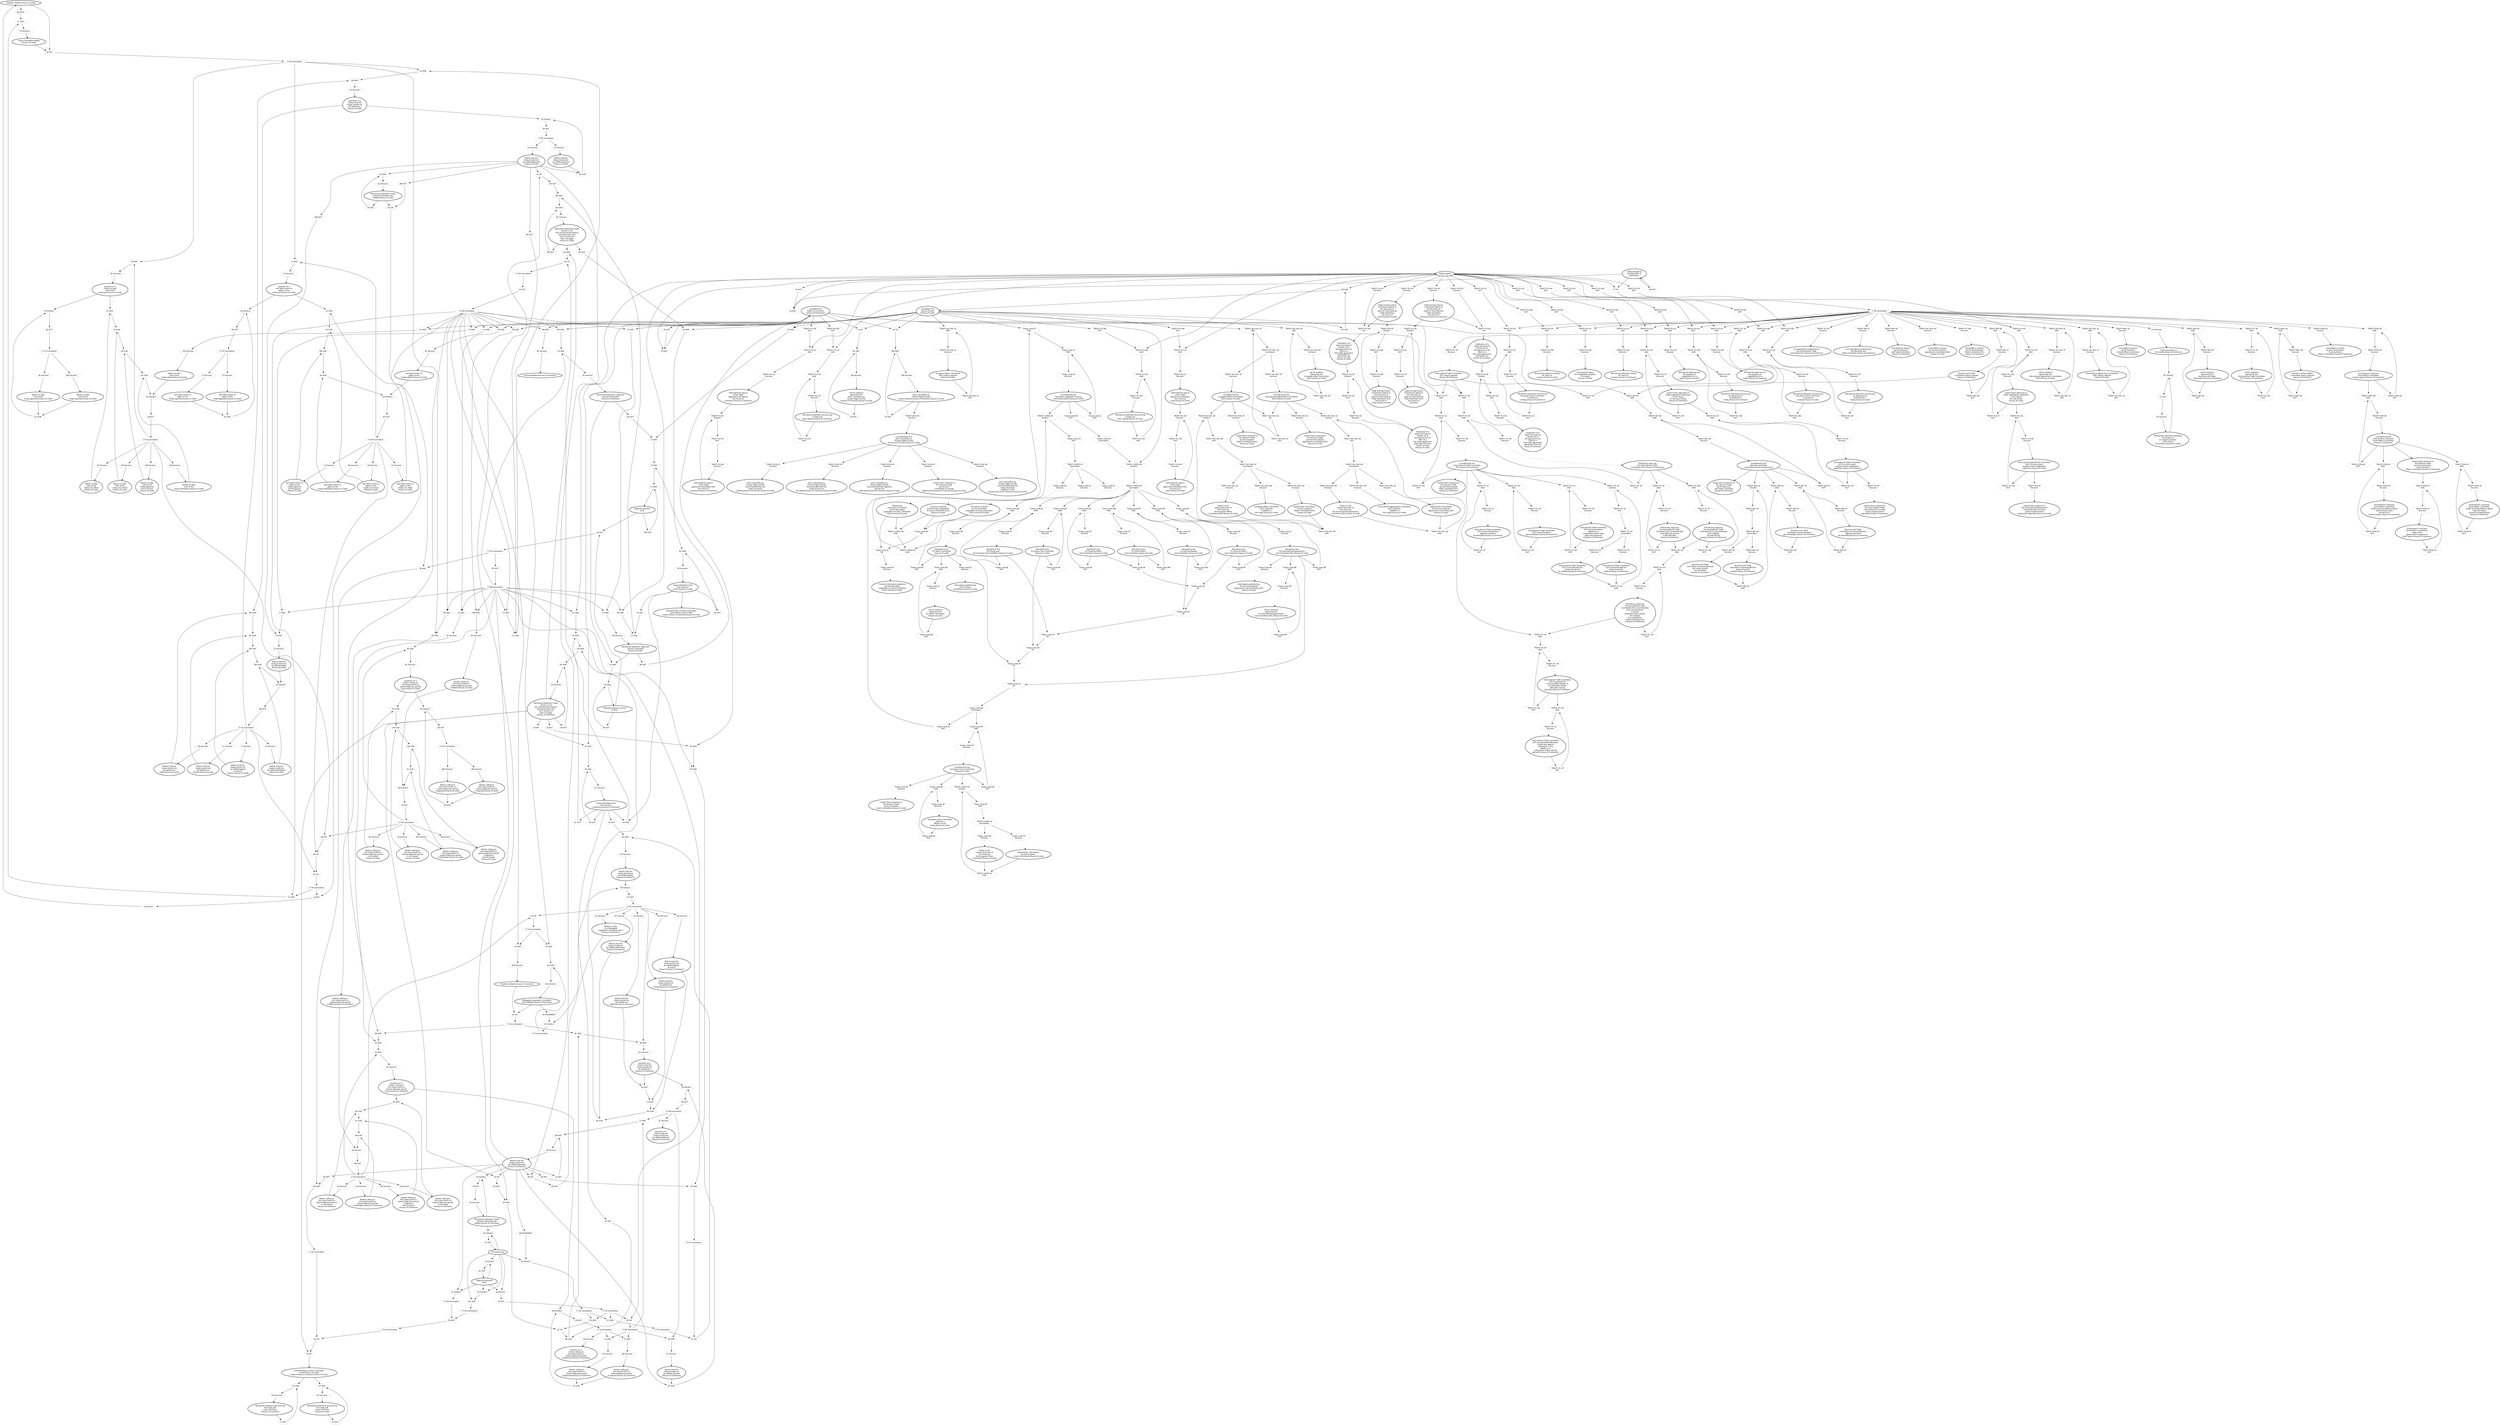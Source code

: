 digraph{graph[fontname="calibri"];node[fontname="calibri"];edge[fontname="calibri"];edge [style=solid, color=black];"2"->"444"[label=""];edge[style=solid, color=black];edge [style=solid, color=black];"2"->"419"[label=""];edge[style=solid, color=black];edge [style=solid, color=black];"4"->"292"[label=""];edge[style=solid, color=black];edge [style=solid, color=black];"4"->"315"[label=""];edge[style=solid, color=black];edge [style=solid, color=black];"4"->"323"[label=""];edge[style=solid, color=black];edge [style=solid, color=black];"4"->"335"[label=""];edge[style=solid, color=black];edge [style=solid, color=black];"4"->"383"[label=""];edge[style=solid, color=black];edge [style=solid, color=black];"4"->"326"[label=""];edge[style=solid, color=black];edge [style=solid, color=black];"4"->"2362"[label=""];edge[style=solid, color=black];edge [style=solid, color=black];"4"->"2982"[label=""];edge[style=solid, color=black];edge [style=solid, color=black];"4"->"3056"[label=""];edge[style=solid, color=black];edge [style=solid, color=black];"4"->"330"[label=""];edge[style=solid, color=black];edge [style=solid, color=black];"4"->"317"[label=""];edge[style=solid, color=black];edge [style=solid, color=black];"4"->"313"[label=""];edge[style=solid, color=black];edge [style=solid, color=black];"4"->"2363"[label=""];edge[style=solid, color=black];edge [style=solid, color=black];"4"->"2883"[label=""];edge[style=solid, color=black];edge [style=solid, color=black];"12"->"690"[label=""];edge[style=solid, color=black];edge [style=solid, color=black];"12"->"430"[label=""];edge[style=solid, color=black];edge [style=solid, color=black];"12"->"359"[label=""];edge[style=solid, color=black];edge [style=solid, color=black];"12"->"383"[label=""];edge[style=solid, color=black];edge [style=solid, color=black];"12"->"366"[label=""];edge[style=solid, color=black];edge [style=solid, color=black];"12"->"370"[label=""];edge[style=solid, color=black];edge [style=solid, color=black];"12"->"3072"[label=""];edge[style=solid, color=black];edge [style=solid, color=black];"12"->"1285"[label=""];edge[style=solid, color=black];edge [style=solid, color=black];"12"->"1317"[label=""];edge[style=solid, color=black];edge [style=solid, color=black];"12"->"1320"[label=""];edge[style=solid, color=black];edge [style=solid, color=black];"12"->"2984"[label=""];edge[style=solid, color=black];edge [style=solid, color=black];"12"->"3058"[label=""];edge[style=solid, color=black];edge [style=solid, color=black];"12"->"313"[label=""];edge[style=solid, color=black];edge [style=solid, color=black];"12"->"317"[label=""];edge[style=solid, color=black];edge [style=solid, color=black];"12"->"373"[label=""];edge[style=solid, color=black];edge [style=solid, color=black];"12"->"368"[label=""];edge[style=solid, color=black];edge [style=solid, color=black];"12"->"361"[label=""];edge[style=solid, color=black];edge [style=solid, color=black];"19"->"764"[label=""];edge[style=solid, color=black];edge [style=solid, color=black];"19"->"1165"[label=""];edge[style=solid, color=black];edge [style=solid, color=black];"19"->"3071"[label=""];edge[style=solid, color=black];edge [style=solid, color=black];"21"->"419"[label=""];edge[style=solid, color=black];edge [style=solid, color=black];"23"->"295"[label=""];edge[style=solid, color=black];edge [style=solid, color=black];"24"->"1046"[label=""];edge[style=solid, color=black];edge [style=solid, color=black];"38"->"1011"[label=""];edge[style=solid, color=black];edge [style=solid, color=black];"38"->"295"[label=""];edge[style=solid, color=black];edge [style=solid, color=black];"72"->"1860"[label=""];edge[style=solid, color=black];edge [style=solid, color=black];"72"->"3074"[label=""];edge[style=solid, color=black];edge [style=solid, color=black];"84"->"1860"[label=""];edge[style=solid, color=black];edge [style=solid, color=black];"84"->"3075"[label=""];edge[style=solid, color=black];edge [style=solid, color=black];"116"->"1022"[label=""];edge[style=solid, color=black];edge [style=solid, color=black];"116"->"1048"[label=""];edge[style=solid, color=black];edge [style=solid, color=black];"117"->"1042"[label=""];edge[style=solid, color=black];edge [style=solid, color=black];"117"->"1063"[label=""];edge[style=solid, color=black];edge [style=solid, color=black];"118"->"289"[label=""];edge[style=solid, color=black];edge [style=solid, color=black];"118"->"306"[label=""];edge[style=solid, color=black];edge [style=solid, color=black];"118"->"540"[label=""];edge[style=solid, color=black];edge [style=solid, color=black];"118"->"308"[label=""];edge[style=solid, color=black];edge [style=solid, color=black];"118"->"422"[label=""];edge[style=solid, color=black];edge [style=solid, color=black];"118"->"312"[label=""];edge[style=solid, color=black];edge [style=solid, color=black];"119"->"540"[label=""];edge[style=solid, color=black];edge [style=solid, color=black];"119"->"429"[label=""];edge[style=solid, color=black];edge [style=solid, color=black];"119"->"435"[label=""];edge[style=solid, color=black];edge [style=solid, color=black];"120"->"1050"[label=""];edge[style=solid, color=black];edge [style=solid, color=black];"120"->"1051"[label=""];edge[style=solid, color=black];edge [style=solid, color=black];"121"->"303"[label=""];edge[style=solid, color=black];edge [style=solid, color=black];"121"->"447"[label=""];edge[style=solid, color=black];edge [style=solid, color=black];"122"->"448"[label=""];edge[style=solid, color=black];edge [style=solid, color=black];"122"->"387"[label=""];edge[style=solid, color=black];edge [style=solid, color=black];"123"->"449"[label=""];edge[style=solid, color=black];edge [style=solid, color=black];"123"->"387"[label=""];edge[style=solid, color=black];edge [style=solid, color=black];"125"->"450"[label=""];edge[style=solid, color=black];edge [style=solid, color=black];"125"->"420"[label=""];edge[style=solid, color=black];edge [style=solid, color=black];"127"->"1052"[label=""];edge[style=solid, color=black];edge [style=solid, color=black];"127"->"1053"[label=""];edge[style=solid, color=black];edge [style=solid, color=black];"127"->"1054"[label=""];edge[style=solid, color=black];edge [style=solid, color=black];"127"->"1055"[label=""];edge[style=solid, color=black];edge [style=solid, color=black];"128"->"318"[label=""];edge[style=solid, color=black];edge [style=solid, color=black];"128"->"286"[label=""];edge[style=solid, color=black];edge [style=solid, color=black];"128"->"311"[label=""];edge[style=solid, color=black];edge [style=solid, color=black];"128"->"422"[label=""];edge[style=solid, color=black];edge [style=solid, color=black];"128"->"454"[label=""];edge[style=solid, color=black];edge [style=solid, color=black];"128"->"1012"[label=""];edge[style=solid, color=black];edge [style=solid, color=black];"128"->"1023"[label=""];edge[style=solid, color=black];edge [style=solid, color=black];"128"->"1050"[label=""];edge[style=solid, color=black];edge [style=solid, color=black];"128"->"1055"[label=""];edge[style=solid, color=black];edge [style=solid, color=black];"128"->"453"[label=""];edge[style=solid, color=black];edge [style=solid, color=black];"129"->"318"[label=""];edge[style=solid, color=black];edge [style=solid, color=black];"129"->"286"[label=""];edge[style=solid, color=black];edge [style=solid, color=black];"129"->"412"[label=""];edge[style=solid, color=black];edge [style=solid, color=black];"129"->"440"[label=""];edge[style=solid, color=black];edge [style=solid, color=black];"129"->"445"[label=""];edge[style=solid, color=black];edge [style=solid, color=black];"129"->"1043"[label=""];edge[style=solid, color=black];edge [style=solid, color=black];"129"->"382"[label=""];edge[style=solid, color=black];edge [style=solid, color=black];"130"->"1023"[label=""];edge[style=solid, color=black];edge [style=solid, color=black];"131"->"1043"[label=""];edge[style=solid, color=black];edge [style=solid, color=black];"132"->"1047"[label=""];edge[style=solid, color=black];edge [style=solid, color=black];"133"->"1062"[label=""];edge[style=solid, color=black];edge [style=solid, color=black];"134"->"1019"[label=""];edge[style=solid, color=black];edge [style=solid, color=black];"135"->"1039"[label=""];edge[style=solid, color=black];edge [style=solid, color=black];"136"->"283"[label=""];edge[style=solid, color=black];edge [style=solid, color=black];"136"->"307"[label=""];edge[style=solid, color=black];edge [style=solid, color=black];"136"->"287"[label=""];edge[style=solid, color=black];edge [style=solid, color=black];"136"->"355"[label=""];edge[style=solid, color=black];edge [style=solid, color=black];"136"->"3042"[label=""];edge[style=solid, color=black];edge [style=solid, color=black];"136"->"3044"[label=""];edge[style=solid, color=black];edge [style=solid, color=black];"136"->"3052"[label=""];edge[style=solid, color=black];edge [style=solid, color=black];"136"->"2989"[label=""];edge[style=solid, color=black];edge [style=solid, color=black];"136"->"2990"[label=""];edge[style=solid, color=black];edge [style=solid, color=black];"136"->"3014"[label=""];edge[style=solid, color=black];edge [style=solid, color=black];"136"->"3016"[label=""];edge[style=solid, color=black];edge [style=solid, color=black];"136"->"3040"[label=""];edge[style=solid, color=black];edge [style=solid, color=black];"136"->"3041"[label=""];edge[style=solid, color=black];edge [style=solid, color=black];"136"->"2981"[label=""];edge[style=solid, color=black];edge [style=solid, color=black];"136"->"2999"[label=""];edge[style=solid, color=black];edge [style=solid, color=black];"136"->"3001"[label=""];edge[style=solid, color=black];edge [style=solid, color=black];"136"->"2962"[label=""];edge[style=solid, color=black];edge [style=solid, color=black];"136"->"3057"[label=""];edge[style=solid, color=black];edge [style=solid, color=black];"136"->"2987"[label=""];edge[style=solid, color=black];edge [style=solid, color=black];"136"->"458"[label=""];edge[style=solid, color=black];edge [style=solid, color=black];"136"->"423"[label=""];edge[style=solid, color=black];edge [style=solid, color=black];"136"->"2972"[label=""];edge[style=solid, color=black];edge [style=solid, color=black];"136"->"2974"[label=""];edge[style=solid, color=black];edge [style=solid, color=black];"136"->"3055"[label=""];edge[style=solid, color=black];edge [style=solid, color=black];"136"->"2961"[label=""];edge[style=solid, color=black];edge [style=solid, color=black];"138"->"282"[label=""];edge[style=solid, color=black];edge [style=solid, color=black];"138"->"301"[label=""];edge[style=solid, color=black];edge [style=solid, color=black];"138"->"538"[label=""];edge[style=solid, color=black];edge [style=solid, color=black];"138"->"316"[label=""];edge[style=solid, color=black];edge [style=solid, color=black];"138"->"405"[label=""];edge[style=solid, color=black];edge [style=solid, color=black];"139"->"538"[label=""];edge[style=solid, color=black];edge [style=solid, color=black];"139"->"434"[label=""];edge[style=solid, color=black];edge [style=solid, color=black];"139"->"415"[label=""];edge[style=solid, color=black];edge [style=solid, color=black];"139"->"141"[label=""];edge[style=solid, color=black];edge [style=solid, color=black];"142"->"574"[label=""];edge[style=solid, color=black];edge [style=solid, color=black];"142"->"575"[label=""];edge[style=solid, color=black];edge [style=solid, color=black];"143"->"1859"[label=""];edge[style=solid, color=black];edge [style=solid, color=black];"143"->"3075"[label=""];edge[style=solid, color=black];edge [style=solid, color=black];"144"->"832"[label=""];edge[style=solid, color=black];edge [style=dotted, color=black];"144"->"267"[label=""];edge[style=solid, color=black];edge [style=solid, color=black];"144"->"841"[label=""];edge[style=solid, color=black];edge [style=solid, color=black];"144"->"843"[label=""];edge[style=solid, color=black];edge [style=solid, color=black];"144"->"3066"[label=""];edge[style=solid, color=black];edge [style=solid, color=black];"144"->"2396"[label=""];edge[style=solid, color=black];edge [style=solid, color=black];"144"->"3063"[label=""];edge[style=solid, color=black];edge [style=solid, color=black];"145"->"3062"[label=""];edge[style=solid, color=black];edge [style=solid, color=black];"146"->"833"[label=""];edge[style=solid, color=black];edge [style=solid, color=black];"150"->"1056"[label=""];edge[style=solid, color=black];edge [style=solid, color=black];"151"->"747"[label=""];edge[style=solid, color=black];edge [style=solid, color=black];"151"->"789"[label=""];edge[style=solid, color=black];edge [style=solid, color=black];"151"->"724"[label=""];edge[style=solid, color=black];edge [style=solid, color=black];"151"->"736"[label=""];edge[style=solid, color=black];edge [style=solid, color=black];"152"->"792"[label=""];edge[style=solid, color=black];edge [style=solid, color=black];"152"->"731"[label=""];edge[style=solid, color=black];edge [style=solid, color=black];"153"->"794"[label=""];edge[style=solid, color=black];edge [style=solid, color=black];"153"->"733"[label=""];edge[style=solid, color=black];edge [style=solid, color=black];"154"->"790"[label=""];edge[style=solid, color=black];edge [style=solid, color=black];"154"->"734"[label=""];edge[style=solid, color=black];edge [style=solid, color=black];"155"->"791"[label=""];edge[style=solid, color=black];edge [style=solid, color=black];"155"->"732"[label=""];edge[style=solid, color=black];edge [style=solid, color=black];"156"->"795"[label=""];edge[style=solid, color=black];edge [style=solid, color=black];"156"->"735"[label=""];edge[style=solid, color=black];edge [style=solid, color=black];"157"->"793"[label=""];edge[style=solid, color=black];edge [style=solid, color=black];"157"->"731"[label=""];edge[style=solid, color=black];edge [style=solid, color=black];"158"->"3079"[label=""];edge[style=solid, color=black];edge [style=solid, color=black];"159"->"3079"[label=""];edge[style=solid, color=black];edge [style=solid, color=black];"161"->"1058"[label=""];edge[style=solid, color=black];edge [style=solid, color=black];"162"->"1029"[label=""];edge[style=solid, color=black];edge [style=solid, color=black];"167"->"1028"[label=""];edge[style=solid, color=black];edge [style=solid, color=black];"168"->"1028"[label=""];edge[style=solid, color=black];edge [style=solid, color=black];"169"->"1024"[label=""];edge[style=solid, color=black];edge [style=solid, color=black];"173"->"1060"[label=""];edge[style=solid, color=black];edge [style=solid, color=black];"174"->"1027"[label=""];edge[style=solid, color=black];edge [style=solid, color=black];"174"->"1057"[label=""];edge[style=solid, color=black];edge [style=solid, color=black];"178"->"1034"[label=""];edge[style=solid, color=black];edge [style=solid, color=black];"179"->"1037"[label=""];edge[style=solid, color=black];edge [style=solid, color=black];"179"->"1061"[label=""];edge[style=solid, color=black];edge [style=solid, color=black];"180"->"1038"[label=""];edge[style=solid, color=black];edge [style=solid, color=black];"181"->"1038"[label=""];edge[style=solid, color=black];edge [style=solid, color=black];"189"->"1021"[label=""];edge[style=solid, color=black];edge [style=solid, color=black];"190"->"1026"[label=""];edge[style=solid, color=black];edge [style=solid, color=black];"191"->"1036"[label=""];edge[style=solid, color=black];edge [style=solid, color=black];"192"->"1041"[label=""];edge[style=solid, color=black];edge [style=solid, color=black];"202"->"799"[label=""];edge[style=solid, color=black];edge [style=solid, color=black];"202"->"752"[label=""];edge[style=solid, color=black];edge [style=solid, color=black];"202"->"1473"[label=""];edge[style=solid, color=black];edge [style=solid, color=black];"202"->"3073"[label=""];edge[style=solid, color=black];edge [style=solid, color=black];"217"->"1020"[label=""];edge[style=solid, color=black];edge [style=solid, color=black];"218"->"1025"[label=""];edge[style=solid, color=black];edge [style=solid, color=black];"219"->"1035"[label=""];edge[style=solid, color=black];edge [style=solid, color=black];"220"->"1030"[label=""];edge[style=solid, color=black];edge [style=solid, color=black];"221"->"1040"[label=""];edge[style=solid, color=black];edge [style=solid, color=black];"225"->"748"[label=""];edge[style=solid, color=black];edge [style=solid, color=black];"225"->"725"[label=""];edge[style=solid, color=black];edge [style=solid, color=black];"225"->"737"[label=""];edge[style=solid, color=black];edge [style=solid, color=black];"225"->"796"[label=""];edge[style=solid, color=black];edge [style=solid, color=black];"229"->"451"[label=""];edge[style=solid, color=black];edge [style=solid, color=black];"229"->"420"[label=""];edge[style=solid, color=black];edge [style=solid, color=black];"246"->"3062"[label=""];edge[style=solid, color=black];edge [style=solid, color=black];"247"->"805"[label=""];edge[style=solid, color=black];edge [style=solid, color=black];"247"->"806"[label=""];edge[style=solid, color=black];edge [style=solid, color=black];"247"->"807"[label=""];edge[style=solid, color=black];edge [style=solid, color=black];"247"->"808"[label=""];edge[style=solid, color=black];edge [style=solid, color=black];"247"->"1876"[label=""];edge[style=solid, color=black];edge [style=solid, color=black];"254"->"831"[label=""];edge[style=solid, color=black];edge [style=solid, color=black];"255"->"1044"[label=""];edge[style=solid, color=black];edge [style=solid, color=black];"256"->"1016"[label=""];edge[style=solid, color=black];edge [style=solid, color=black];"257"->"1015"[label=""];edge[style=solid, color=black];edge [style=solid, color=black];"258"->"1014"[label=""];edge[style=solid, color=black];edge [style=solid, color=black];"261"->"1017"[label=""];edge[style=solid, color=black];edge [style=solid, color=black];"261"->"1045"[label=""];edge[style=solid, color=black];edge [style=solid, color=black];"262"->"1018"[label=""];edge[style=solid, color=black];edge [style=solid, color=black];"263"->"1018"[label=""];edge[style=solid, color=black];edge [style=solid, color=black];"265"->"2363"[label=""];edge[style=solid, color=black];edge [style=solid, color=black];"265"->"826"[label=""];edge[style=solid, color=black];edge [style=solid, color=black];"265"->"2362"[label=""];edge[style=solid, color=black];edge [style=solid, color=black];"266"->"875"[label=""];edge[style=solid, color=black];edge [style=solid, color=black];"266"->"858"[label=""];edge[style=solid, color=black];edge [style=solid, color=black];"268"->"876"[label=""];edge[style=solid, color=black];edge [style=solid, color=black];"268"->"269"[label=""];edge[style=solid, color=black];edge [style=solid, color=black];"268"->"865"[label=""];edge[style=solid, color=black];edge [style=solid, color=black];"268"->"2361"[label=""];edge[style=solid, color=black];edge [style=solid, color=black];"269"->"2817"[label=""];edge[style=solid, color=black];edge [style=solid, color=black];"275"->"798"[label=""];edge[style=solid, color=black];edge [style=solid, color=black];"276"->"797"[label=""];edge[style=solid, color=black];edge [style=solid, color=black];"278"->"2356"[label=""];edge[style=solid, color=black];edge [style=solid, color=black];"279"->"804"[label=""];edge[style=solid, color=black];edge [style=solid, color=black];"279"->"414"[label=""];edge[style=solid, color=black];edge [style=solid, color=black];"280"->"413"[label=""];edge[style=solid, color=black];edge [style=solid, color=black];"281"->"118"[label=""];edge[style=solid, color=black];edge [style=solid, color=black];"282"->"288"[label=""];edge[style=solid, color=black];edge [style=solid, color=black];"283"->"288"[label=""];edge[style=solid, color=black];edge [style=solid, color=black];"284"->"300"[label=""];edge[style=solid, color=black];edge [style=solid, color=black];"285"->"981"[label=""];edge[style=solid, color=black];edge [style=solid, color=black];"286"->"284"[label=""];edge[style=solid, color=black];edge [style=solid, color=black];"287"->"296"[label=""];edge[style=solid, color=black];edge [style=solid, color=black];"288"->"300"[label=""];edge[style=solid, color=black];edge [style=solid, color=black];"289"->"305"[label=""];edge[style=solid, color=black];edge [style=solid, color=black];"290"->"329"[label=""];edge[style=solid, color=black];edge [style=solid, color=black];"291"->"988"[label=""];edge[style=solid, color=black];edge [style=solid, color=black];"292"->"307"[label=""];edge[style=solid, color=black];edge [style=solid, color=black];"294"->"138"[label=""];edge[style=solid, color=black];edge [style=solid, color=black];"295"->"992"[label=""];edge[style=solid, color=black];edge [style=solid, color=black];"296"->"353"[label=""];edge[style=solid, color=black];edge [style=solid, color=black];"298"->"148"[label=""];edge[style=solid, color=black];edge [style=solid, color=black];"299"->"986"[label=""];edge[style=solid, color=black];edge [style=solid, color=black];"300"->"305"[label=""];edge[style=solid, color=black];edge [style=solid, color=black];"301"->"314"[label=""];edge[style=solid, color=black];edge [style=solid, color=black];"302"->"343"[label=""];edge[style=solid, color=black];edge [style=solid, color=black];"303"->"349"[label=""];edge[style=solid, color=black];edge [style=solid, color=black];"304"->"312"[label=""];edge[style=solid, color=black];edge [style=solid, color=black];"305"->"281"[label=""];edge[style=solid, color=black];edge [style=solid, color=black];"306"->"315"[label=""];edge[style=solid, color=black];edge [style=solid, color=black];"307"->"4"[label=""];edge[style=solid, color=black];edge [style=solid, color=black];"308"->"326"[label=""];edge[style=solid, color=black];edge [style=solid, color=black];"309"->"122"[label=""];edge[style=solid, color=black];edge [style=solid, color=black];"311"->"299"[label=""];edge[style=solid, color=black];edge [style=solid, color=black];"312"->"142"[label=""];edge[style=solid, color=black];edge [style=solid, color=black];"313"->"351"[label=""];edge[style=solid, color=black];edge [style=solid, color=black];"314"->"294"[label=""];edge[style=solid, color=black];edge [style=solid, color=black];"315"->"314"[label=""];edge[style=solid, color=black];edge [style=solid, color=black];"316"->"329"[label=""];edge[style=solid, color=black];edge [style=solid, color=black];"317"->"352"[label=""];edge[style=solid, color=black];edge [style=solid, color=black];"318"->"416"[label=""];edge[style=solid, color=black];edge [style=solid, color=black];"319"->"989"[label=""];edge[style=solid, color=black];edge [style=solid, color=black];"320"->"255"[label=""];edge[style=solid, color=black];edge [style=solid, color=black];"321"->"258"[label=""];edge[style=solid, color=black];edge [style=solid, color=black];"322"->"417"[label=""];edge[style=solid, color=black];edge [style=solid, color=black];"323"->"298"[label=""];edge[style=solid, color=black];edge [style=solid, color=black];"324"->"257"[label=""];edge[style=solid, color=black];edge [style=solid, color=black];"325"->"990"[label=""];edge[style=solid, color=black];edge [style=solid, color=black];"326"->"327"[label=""];edge[style=solid, color=black];edge [style=solid, color=black];"327"->"299"[label=""];edge[style=solid, color=black];edge [style=solid, color=black];"328"->"987"[label=""];edge[style=solid, color=black];edge [style=solid, color=black];"329"->"495"[label=""];edge[style=solid, color=black];edge [style=solid, color=black];"330"->"331"[label=""];edge[style=solid, color=black];edge [style=solid, color=black];"331"->"320"[label=""];edge[style=solid, color=black];edge [style=solid, color=black];"332"->"333"[label=""];edge[style=solid, color=black];edge [style=solid, color=black];"333"->"494"[label=""];edge[style=solid, color=black];edge [style=solid, color=black];"334"->"493"[label=""];edge[style=solid, color=black];edge [style=solid, color=black];"335"->"336"[label=""];edge[style=solid, color=black];edge [style=solid, color=black];"336"->"309"[label=""];edge[style=solid, color=black];edge [style=solid, color=black];"337"->"492"[label=""];edge[style=solid, color=black];edge [style=solid, color=black];"338"->"337"[label=""];edge[style=solid, color=black];edge [style=solid, color=black];"339"->"338"[label=""];edge[style=solid, color=black];edge [style=solid, color=black];"340"->"501"[label=""];edge[style=solid, color=black];edge [style=solid, color=black];"341"->"340"[label=""];edge[style=solid, color=black];edge [style=solid, color=black];"343"->"341"[label=""];edge[style=solid, color=black];edge [style=solid, color=black];"344"->"302"[label=""];edge[style=solid, color=black];edge [style=solid, color=black];"345"->"302"[label=""];edge[style=solid, color=black];edge [style=solid, color=black];"347"->"996"[label=""];edge[style=solid, color=black];edge [style=solid, color=black];"348"->"998"[label=""];edge[style=solid, color=black];edge [style=solid, color=black];"349"->"350"[label=""];edge[style=solid, color=black];edge [style=solid, color=black];"350"->"997"[label=""];edge[style=solid, color=black];edge [style=solid, color=black];"351"->"507"[label=""];edge[style=solid, color=black];edge [style=solid, color=black];"352"->"508"[label=""];edge[style=solid, color=black];edge [style=solid, color=black];"353"->"354"[label=""];edge[style=solid, color=black];edge [style=solid, color=black];"354"->"509"[label=""];edge[style=solid, color=black];edge [style=solid, color=black];"355"->"12"[label=""];edge[style=solid, color=black];edge [style=solid, color=black];"359"->"360"[label=""];edge[style=solid, color=black];edge [style=solid, color=black];"360"->"512"[label=""];edge[style=solid, color=black];edge [style=solid, color=black];"361"->"362"[label=""];edge[style=solid, color=black];edge [style=solid, color=black];"362"->"513"[label=""];edge[style=solid, color=black];edge [style=solid, color=black];"363"->"518"[label=""];edge[style=solid, color=black];edge [style=solid, color=black];"364"->"363"[label=""];edge[style=solid, color=black];edge [style=solid, color=black];"365"->"364"[label=""];edge[style=solid, color=black];edge [style=solid, color=black];"366"->"521"[label=""];edge[style=solid, color=black];edge [style=solid, color=black];"367"->"527"[label=""];edge[style=solid, color=black];edge [style=solid, color=black];"368"->"369"[label=""];edge[style=solid, color=black];edge [style=solid, color=black];"369"->"530"[label=""];edge[style=solid, color=black];edge [style=solid, color=black];"370"->"371"[label=""];edge[style=solid, color=black];edge [style=solid, color=black];"371"->"372"[label=""];edge[style=solid, color=black];edge [style=solid, color=black];"372"->"566"[label=""];edge[style=solid, color=black];edge [style=solid, color=black];"373"->"531"[label=""];edge[style=solid, color=black];edge [style=solid, color=black];"374"->"536"[label=""];edge[style=solid, color=black];edge [style=solid, color=black];"375"->"1074"[label=""];edge[style=solid, color=black];edge [style=solid, color=black];"376"->"377"[label=""];edge[style=solid, color=black];edge [style=solid, color=black];"377"->"1075"[label=""];edge[style=solid, color=black];edge [style=solid, color=black];"378"->"1080"[label=""];edge[style=solid, color=black];edge [style=solid, color=black];"379"->"378"[label=""];edge[style=solid, color=black];edge [style=solid, color=black];"380"->"379"[label=""];edge[style=solid, color=black];edge [style=solid, color=black];"381"->"380"[label=""];edge[style=solid, color=black];edge [style=solid, color=black];"382"->"1083"[label=""];edge[style=solid, color=black];edge [style=solid, color=black];"383"->"384"[label=""];edge[style=solid, color=black];edge [style=solid, color=black];"384"->"385"[label=""];edge[style=solid, color=black];edge [style=solid, color=black];"385"->"386"[label=""];edge[style=solid, color=black];edge [style=solid, color=black];"386"->"125"[label=""];edge[style=solid, color=black];edge [style=solid, color=black];"387"->"388"[label=""];edge[style=solid, color=black];edge [style=solid, color=black];"388"->"229"[label=""];edge[style=solid, color=black];edge [style=solid, color=black];"389"->"502"[label=""];edge[style=solid, color=black];edge [style=solid, color=black];"390"->"393"[label=""];edge[style=solid, color=black];edge [style=solid, color=black];"391"->"503"[label=""];edge[style=solid, color=black];edge [style=solid, color=black];"392"->"505"[label=""];edge[style=solid, color=black];edge [style=solid, color=black];"393"->"504"[label=""];edge[style=solid, color=black];edge [style=solid, color=black];"394"->"985"[label=""];edge[style=solid, color=black];edge [style=solid, color=black];"401"->"136"[label=""];edge[style=solid, color=black];edge [style=solid, color=black];"405"->"343"[label=""];edge[style=solid, color=black];edge [style=solid, color=black];"406"->"345"[label=""];edge[style=solid, color=black];edge [style=solid, color=black];"407"->"993"[label=""];edge[style=solid, color=black];edge [style=solid, color=black];"408"->"506"[label=""];edge[style=solid, color=black];edge [style=solid, color=black];"409"->"1067"[label=""];edge[style=solid, color=black];edge [style=solid, color=black];"410"->"127"[label=""];edge[style=solid, color=black];edge [style=solid, color=black];"411"->"983"[label=""];edge[style=solid, color=black];edge [style=solid, color=black];"412"->"303"[label=""];edge[style=solid, color=black];edge [style=solid, color=black];"413"->"351"[label=""];edge[style=solid, color=black];edge [style=solid, color=black];"414"->"352"[label=""];edge[style=solid, color=black];edge [style=solid, color=black];"415"->"296"[label=""];edge[style=solid, color=black];edge [style=solid, color=black];"416"->"353"[label=""];edge[style=solid, color=black];edge [style=solid, color=black];"417"->"418"[label=""];edge[style=solid, color=black];edge [style=solid, color=black];"418"->"1003"[label=""];edge[style=solid, color=black];edge [style=solid, color=black];"419"->"1007"[label=""];edge[style=solid, color=black];edge [style=solid, color=black];"420"->"1010"[label=""];edge[style=solid, color=black];edge [style=solid, color=black];"421"->"994"[label=""];edge[style=solid, color=black];edge [style=solid, color=black];"422"->"406"[label=""];edge[style=solid, color=black];edge [style=solid, color=black];"423"->"2352"[label=""];edge[style=solid, color=black];edge [style=solid, color=black];"429"->"354"[label=""];edge[style=solid, color=black];edge [style=solid, color=black];"430"->"355"[label=""];edge[style=solid, color=black];edge [style=solid, color=black];"434"->"360"[label=""];edge[style=solid, color=black];edge [style=solid, color=black];"435"->"359"[label=""];edge[style=solid, color=black];edge [style=solid, color=black];"436"->"999"[label=""];edge[style=solid, color=black];edge [style=solid, color=black];"437"->"1000"[label=""];edge[style=solid, color=black];edge [style=solid, color=black];"438"->"1002"[label=""];edge[style=solid, color=black];edge [style=solid, color=black];"439"->"1001"[label=""];edge[style=solid, color=black];edge [style=solid, color=black];"440"->"372"[label=""];edge[style=solid, color=black];edge [style=solid, color=black];"441"->"1005"[label=""];edge[style=solid, color=black];edge [style=solid, color=black];"442"->"1004"[label=""];edge[style=solid, color=black];edge [style=solid, color=black];"443"->"1006"[label=""];edge[style=solid, color=black];edge [style=solid, color=black];"444"->"377"[label=""];edge[style=solid, color=black];edge [style=solid, color=black];"445"->"380"[label=""];edge[style=solid, color=black];edge [style=solid, color=black];"446"->"1008"[label=""];edge[style=solid, color=black];edge [style=solid, color=black];"447"->"382"[label=""];edge[style=solid, color=black];edge [style=solid, color=black];"448"->"384"[label=""];edge[style=solid, color=black];edge [style=solid, color=black];"449"->"385"[label=""];edge[style=solid, color=black];edge [style=solid, color=black];"450"->"386"[label=""];edge[style=solid, color=black];edge [style=solid, color=black];"451"->"388"[label=""];edge[style=solid, color=black];edge [style=solid, color=black];"452"->"1009"[label=""];edge[style=solid, color=black];edge [style=solid, color=black];"453"->"350"[label=""];edge[style=solid, color=black];edge [style=solid, color=black];"454"->"393"[label=""];edge[style=solid, color=black];edge [style=solid, color=black];"458"->"401"[label=""];edge[style=solid, color=black];edge [style=solid, color=black];"473"->"574"[label=""];edge[style=solid, color=black];edge [style=solid, color=black];"474"->"575"[label=""];edge[style=solid, color=black];edge [style=solid, color=black];"475"->"2863"[label=""];edge[style=solid, color=black];edge [style=solid, color=black];"489"->"256"[label=""];edge[style=solid, color=black];edge [style=solid, color=black];"490"->"1064"[label=""];edge[style=solid, color=black];edge [style=solid, color=black];"491"->"1065"[label=""];edge[style=solid, color=black];edge [style=solid, color=black];"492"->"261"[label=""];edge[style=solid, color=black];edge [style=solid, color=black];"493"->"23"[label=""];edge[style=solid, color=black];edge [style=solid, color=black];"494"->"38"[label=""];edge[style=solid, color=black];edge [style=solid, color=black];"495"->"132"[label=""];edge[style=solid, color=black];edge [style=solid, color=black];"496"->"134"[label=""];edge[style=solid, color=black];edge [style=solid, color=black];"497"->"217"[label=""];edge[style=solid, color=black];edge [style=solid, color=black];"498"->"189"[label=""];edge[style=solid, color=black];edge [style=solid, color=black];"499"->"1066"[label=""];edge[style=solid, color=black];edge [style=solid, color=black];"500"->"203"[label=""];edge[style=solid, color=black];edge [style=solid, color=black];"501"->"116"[label=""];edge[style=solid, color=black];edge [style=solid, color=black];"502"->"262"[label=""];edge[style=solid, color=black];edge [style=solid, color=black];"503"->"263"[label=""];edge[style=solid, color=black];edge [style=solid, color=black];"504"->"128"[label=""];edge[style=solid, color=black];edge [style=solid, color=black];"505"->"130"[label=""];edge[style=solid, color=black];edge [style=solid, color=black];"506"->"120"[label=""];edge[style=solid, color=black];edge [style=solid, color=black];"507"->"280"[label=""];edge[style=solid, color=black];edge [style=solid, color=black];"508"->"279"[label=""];edge[style=solid, color=black];edge [style=solid, color=black];"509"->"119"[label=""];edge[style=solid, color=black];edge [style=solid, color=black];"512"->"139"[label=""];edge[style=solid, color=black];edge [style=solid, color=black];"513"->"150"[label=""];edge[style=solid, color=black];edge [style=solid, color=black];"514"->"169"[label=""];edge[style=solid, color=black];edge [style=solid, color=black];"515"->"218"[label=""];edge[style=solid, color=black];edge [style=solid, color=black];"516"->"190"[label=""];edge[style=solid, color=black];edge [style=solid, color=black];"517"->"1068"[label=""];edge[style=solid, color=black];edge [style=solid, color=black];"518"->"174"[label=""];edge[style=solid, color=black];edge [style=solid, color=black];"519"->"167"[label=""];edge[style=solid, color=black];edge [style=solid, color=black];"520"->"168"[label=""];edge[style=solid, color=black];edge [style=solid, color=black];"521"->"161"[label=""];edge[style=solid, color=black];edge [style=solid, color=black];"523"->"162"[label=""];edge[style=solid, color=black];edge [style=solid, color=black];"524"->"220"[label=""];edge[style=solid, color=black];edge [style=solid, color=black];"525"->"1069"[label=""];edge[style=solid, color=black];edge [style=solid, color=black];"526"->"1070"[label=""];edge[style=solid, color=black];edge [style=solid, color=black];"527"->"1071"[label=""];edge[style=solid, color=black];edge [style=solid, color=black];"528"->"1072"[label=""];edge[style=solid, color=black];edge [style=solid, color=black];"529"->"1073"[label=""];edge[style=solid, color=black];edge [style=solid, color=black];"530"->"123"[label=""];edge[style=solid, color=black];edge [style=solid, color=black];"531"->"173"[label=""];edge[style=solid, color=black];edge [style=solid, color=black];"532"->"178"[label=""];edge[style=solid, color=black];edge [style=solid, color=black];"533"->"219"[label=""];edge[style=solid, color=black];edge [style=solid, color=black];"534"->"191"[label=""];edge[style=solid, color=black];edge [style=solid, color=black];"535"->"1076"[label=""];edge[style=solid, color=black];edge [style=solid, color=black];"536"->"179"[label=""];edge[style=solid, color=black];edge [style=solid, color=black];"537"->"180"[label=""];edge[style=solid, color=black];edge [style=solid, color=black];"538"->"285"[label=""];edge[style=solid, color=black];edge [style=solid, color=black];"539"->"2351"[label=""];edge[style=solid, color=black];edge [style=solid, color=black];"540"->"285"[label=""];edge[style=solid, color=black];edge [style=solid, color=black];"542"->"982"[label=""];edge[style=solid, color=black];edge [style=solid, color=black];"544"->"181"[label=""];edge[style=solid, color=black];edge [style=solid, color=black];"545"->"811"[label=""];edge[style=solid, color=black];edge [style=solid, color=black];"545"->"816"[label=""];edge[style=solid, color=black];edge [style=solid, color=black];"545"->"3098"[label=""];edge[style=solid, color=black];edge [style=solid, color=black];"546"->"1310"[label=""];edge[style=solid, color=black];edge [style=solid, color=black];"547"->"1311"[label=""];edge[style=solid, color=black];edge [style=solid, color=black];"548"->"3101"[label=""];edge[style=solid, color=black];edge [style=solid, color=black];"549"->"3101"[label=""];edge[style=solid, color=black];edge [style=solid, color=black];"566"->"133"[label=""];edge[style=solid, color=black];edge [style=solid, color=black];"574"->"2852"[label=""];edge[style=solid, color=black];edge [style=solid, color=black];"575"->"2853"[label=""];edge[style=solid, color=black];edge [style=solid, color=black];"690"->"691"[label=""];edge[style=solid, color=black];edge [style=solid, color=black];"691"->"738"[label=""];edge[style=solid, color=black];edge [style=solid, color=black];"716"->"739"[label=""];edge[style=solid, color=black];edge [style=solid, color=black];"717"->"740"[label=""];edge[style=solid, color=black];edge [style=solid, color=black];"718"->"741"[label=""];edge[style=solid, color=black];edge [style=solid, color=black];"719"->"742"[label=""];edge[style=solid, color=black];edge [style=solid, color=black];"720"->"743"[label=""];edge[style=solid, color=black];edge [style=solid, color=black];"721"->"744"[label=""];edge[style=solid, color=black];edge [style=solid, color=black];"722"->"745"[label=""];edge[style=solid, color=black];edge [style=solid, color=black];"723"->"746"[label=""];edge[style=solid, color=black];edge [style=solid, color=black];"724"->"749"[label=""];edge[style=solid, color=black];edge [style=solid, color=black];"725"->"750"[label=""];edge[style=solid, color=black];edge [style=solid, color=black];"726"->"751"[label=""];edge[style=solid, color=black];edge [style=solid, color=black];"731"->"732"[label=""];edge[style=solid, color=black];edge [style=solid, color=black];"732"->"733"[label=""];edge[style=solid, color=black];edge [style=solid, color=black];"733"->"734"[label=""];edge[style=solid, color=black];edge [style=solid, color=black];"734"->"735"[label=""];edge[style=solid, color=black];edge [style=solid, color=black];"735"->"736"[label=""];edge[style=solid, color=black];edge [style=solid, color=black];"736"->"737"[label=""];edge[style=solid, color=black];edge [style=solid, color=black];"737"->"1166"[label=""];edge[style=solid, color=black];edge [style=dotted, color=black];"738"->"19"[label=""];edge[style=solid, color=black];edge [style=dotted, color=black];"739"->"151"[label=""];edge[style=solid, color=black];edge [style=dotted, color=black];"740"->"154"[label=""];edge[style=solid, color=black];edge [style=dotted, color=black];"741"->"155"[label=""];edge[style=solid, color=black];edge [style=dotted, color=black];"742"->"152"[label=""];edge[style=solid, color=black];edge [style=dotted, color=black];"743"->"157"[label=""];edge[style=solid, color=black];edge [style=dotted, color=black];"744"->"153"[label=""];edge[style=solid, color=black];edge [style=dotted, color=black];"745"->"156"[label=""];edge[style=solid, color=black];edge [style=dotted, color=black];"746"->"225"[label=""];edge[style=solid, color=black];edge [style=dotted, color=black];"747"->"227"[label=""];edge[style=solid, color=black];edge [style=dotted, color=black];"748"->"226"[label=""];edge[style=solid, color=black];edge [style=dotted, color=black];"749"->"276"[label=""];edge[style=solid, color=black];edge [style=dotted, color=black];"750"->"275"[label=""];edge[style=solid, color=black];edge [style=dotted, color=black];"751"->"202"[label=""];edge[style=solid, color=black];edge [style=dotted, color=black];"752"->"274"[label=""];edge[style=solid, color=black];edge [style=dotted, color=black];"753"->"159"[label=""];edge[style=solid, color=black];edge [style=dotted, color=black];"754"->"158"[label=""];edge[style=solid, color=black];edge [style=solid, color=black];"763"->"690"[label=""];edge[style=solid, color=black];edge [style=solid, color=black];"764"->"691"[label=""];edge[style=solid, color=black];edge [style=solid, color=black];"789"->"716"[label=""];edge[style=solid, color=black];edge [style=solid, color=black];"790"->"717"[label=""];edge[style=solid, color=black];edge [style=solid, color=black];"791"->"718"[label=""];edge[style=solid, color=black];edge [style=solid, color=black];"792"->"719"[label=""];edge[style=solid, color=black];edge [style=solid, color=black];"793"->"720"[label=""];edge[style=solid, color=black];edge [style=solid, color=black];"794"->"721"[label=""];edge[style=solid, color=black];edge [style=solid, color=black];"795"->"722"[label=""];edge[style=solid, color=black];edge [style=solid, color=black];"796"->"723"[label=""];edge[style=solid, color=black];edge [style=solid, color=black];"797"->"724"[label=""];edge[style=solid, color=black];edge [style=solid, color=black];"798"->"725"[label=""];edge[style=solid, color=black];edge [style=solid, color=black];"799"->"726"[label=""];edge[style=solid, color=black];edge [style=solid, color=black];"802"->"3078"[label=""];edge[style=solid, color=black];edge [style=solid, color=black];"804"->"247"[label=""];edge[style=solid, color=black];edge [style=solid, color=black];"805"->"248"[label=""];edge[style=solid, color=black];edge [style=solid, color=black];"806"->"250"[label=""];edge[style=solid, color=black];edge [style=solid, color=black];"807"->"249"[label=""];edge[style=solid, color=black];edge [style=solid, color=black];"808"->"253"[label=""];edge[style=solid, color=black];edge [style=solid, color=black];"809"->"548"[label=""];edge[style=solid, color=black];edge [style=solid, color=black];"810"->"549"[label=""];edge[style=solid, color=black];edge [style=solid, color=black];"811"->"550"[label=""];edge[style=solid, color=black];edge [style=solid, color=black];"812"->"3096"[label=""];edge[style=solid, color=black];edge [style=solid, color=black];"813"->"3097"[label=""];edge[style=solid, color=black];edge [style=solid, color=black];"816"->"1287"[label=""];edge[style=solid, color=black];edge [style=dotted, color=black];"818"->"265"[label=""];edge[style=solid, color=black];edge [style=dotted, color=black];"819"->"144"[label=""];edge[style=solid, color=black];edge [style=dotted, color=black];"820"->"254"[label=""];edge[style=solid, color=black];edge [style=dotted, color=black];"821"->"146"[label=""];edge[style=solid, color=black];edge [style=dotted, color=black];"822"->"246"[label=""];edge[style=solid, color=black];edge [style=dotted, color=black];"823"->"145"[label=""];edge[style=solid, color=black];edge [style=solid, color=black];"826"->"836"[label=""];edge[style=solid, color=black];edge [style=solid, color=black];"831"->"841"[label=""];edge[style=solid, color=black];edge [style=solid, color=black];"832"->"842"[label=""];edge[style=solid, color=black];edge [style=solid, color=black];"833"->"843"[label=""];edge[style=solid, color=black];edge [style=solid, color=black];"836"->"818"[label=""];edge[style=solid, color=black];edge [style=solid, color=black];"841"->"820"[label=""];edge[style=solid, color=black];edge [style=solid, color=black];"842"->"819"[label=""];edge[style=solid, color=black];edge [style=solid, color=black];"843"->"821"[label=""];edge[style=solid, color=black];edge [style=solid, color=black];"857"->"869"[label=""];edge[style=solid, color=black];edge [style=solid, color=black];"858"->"870"[label=""];edge[style=solid, color=black];edge [style=solid, color=black];"865"->"873"[label=""];edge[style=solid, color=black];edge [style=solid, color=black];"869"->"266"[label=""];edge[style=solid, color=black];edge [style=solid, color=black];"870"->"268"[label=""];edge[style=solid, color=black];edge [style=solid, color=black];"873"->"2350"[label=""];edge[style=solid, color=black];edge [style=solid, color=black];"875"->"857"[label=""];edge[style=solid, color=black];edge [style=solid, color=black];"876"->"858"[label=""];edge[style=solid, color=black];edge [style=solid, color=black];"883"->"865"[label=""];edge[style=solid, color=black];edge [style=solid, color=black];"980"->"135"[label=""];edge[style=solid, color=black];edge [style=solid, color=black];"981"->"542"[label=""];edge[style=solid, color=black];edge [style=solid, color=black];"982"->"323"[label=""];edge[style=solid, color=black];edge [style=solid, color=black];"982"->"335"[label=""];edge[style=solid, color=black];edge [style=solid, color=black];"982"->"330"[label=""];edge[style=solid, color=black];edge [style=solid, color=black];"982"->"339"[label=""];edge[style=solid, color=black];edge [style=solid, color=black];"982"->"334"[label=""];edge[style=solid, color=black];edge [style=solid, color=black];"982"->"361"[label=""];edge[style=solid, color=black];edge [style=solid, color=black];"982"->"365"[label=""];edge[style=solid, color=black];edge [style=solid, color=black];"982"->"370"[label=""];edge[style=solid, color=black];edge [style=solid, color=black];"982"->"366"[label=""];edge[style=solid, color=black];edge [style=solid, color=black];"982"->"368"[label=""];edge[style=solid, color=black];edge [style=solid, color=black];"982"->"381"[label=""];edge[style=solid, color=black];edge [style=solid, color=black];"982"->"332"[label=""];edge[style=solid, color=black];edge [style=solid, color=black];"982"->"373"[label=""];edge[style=solid, color=black];edge [style=solid, color=black];"982"->"376"[label=""];edge[style=solid, color=black];edge [style=solid, color=black];"982"->"375"[label=""];edge[style=solid, color=black];edge [style=solid, color=black];"983"->"394"[label=""];edge[style=solid, color=black];edge [style=solid, color=black];"983"->"344"[label=""];edge[style=solid, color=black];edge [style=solid, color=black];"983"->"421"[label=""];edge[style=solid, color=black];edge [style=solid, color=black];"984"->"394"[label=""];edge[style=solid, color=black];edge [style=solid, color=black];"984"->"344"[label=""];edge[style=solid, color=black];edge [style=solid, color=black];"985"->"290"[label=""];edge[style=solid, color=black];edge [style=solid, color=black];"986"->"290"[label=""];edge[style=solid, color=black];edge [style=solid, color=black];"987"->"291"[label=""];edge[style=solid, color=black];edge [style=solid, color=black];"987"->"496"[label=""];edge[style=solid, color=black];edge [style=solid, color=black];"987"->"497"[label=""];edge[style=solid, color=black];edge [style=solid, color=black];"987"->"498"[label=""];edge[style=solid, color=black];edge [style=solid, color=black];"987"->"499"[label=""];edge[style=solid, color=black];edge [style=solid, color=black];"987"->"340"[label=""];edge[style=solid, color=black];edge [style=solid, color=black];"987"->"3059"[label=""];edge[style=solid, color=black];edge [style=solid, color=black];"988"->"334"[label=""];edge[style=solid, color=black];edge [style=solid, color=black];"988"->"332"[label=""];edge[style=solid, color=black];edge [style=solid, color=black];"989"->"324"[label=""];edge[style=solid, color=black];edge [style=solid, color=black];"989"->"321"[label=""];edge[style=solid, color=black];edge [style=solid, color=black];"989"->"489"[label=""];edge[style=solid, color=black];edge [style=solid, color=black];"989"->"490"[label=""];edge[style=solid, color=black];edge [style=solid, color=black];"989"->"337"[label=""];edge[style=solid, color=black];edge [style=solid, color=black];"989"->"291"[label=""];edge[style=solid, color=black];edge [style=solid, color=black];"990"->"491"[label=""];edge[style=solid, color=black];edge [style=solid, color=black];"990"->"389"[label=""];edge[style=solid, color=black];edge [style=solid, color=black];"990"->"391"[label=""];edge[style=solid, color=black];edge [style=solid, color=black];"991"->"333"[label=""];edge[style=solid, color=black];edge [style=solid, color=black];"992"->"339"[label=""];edge[style=solid, color=black];edge [style=solid, color=black];"992"->"341"[label=""];edge[style=solid, color=black];edge [style=solid, color=black];"993"->"390"[label=""];edge[style=solid, color=black];edge [style=solid, color=black];"993"->"392"[label=""];edge[style=solid, color=black];edge [style=solid, color=black];"993"->"500"[label=""];edge[style=solid, color=black];edge [style=solid, color=black];"994"->"389"[label=""];edge[style=solid, color=black];edge [style=solid, color=black];"994"->"391"[label=""];edge[style=solid, color=black];edge [style=solid, color=black];"994"->"390"[label=""];edge[style=solid, color=black];edge [style=solid, color=black];"994"->"392"[label=""];edge[style=solid, color=black];edge [style=solid, color=black];"995"->"348"[label=""];edge[style=solid, color=black];edge [style=solid, color=black];"996"->"348"[label=""];edge[style=solid, color=black];edge [style=solid, color=black];"997"->"304"[label=""];edge[style=solid, color=black];edge [style=solid, color=black];"998"->"304"[label=""];edge[style=solid, color=black];edge [style=solid, color=black];"999"->"514"[label=""];edge[style=solid, color=black];edge [style=solid, color=black];"999"->"515"[label=""];edge[style=solid, color=black];edge [style=solid, color=black];"999"->"516"[label=""];edge[style=solid, color=black];edge [style=solid, color=black];"999"->"517"[label=""];edge[style=solid, color=black];edge [style=solid, color=black];"999"->"363"[label=""];edge[style=solid, color=black];edge [style=solid, color=black];"999"->"322"[label=""];edge[style=solid, color=black];edge [style=solid, color=black];"1000"->"367"[label=""];edge[style=solid, color=black];edge [style=solid, color=black];"1000"->"322"[label=""];edge[style=solid, color=black];edge [style=solid, color=black];"1000"->"523"[label=""];edge[style=solid, color=black];edge [style=solid, color=black];"1000"->"524"[label=""];edge[style=solid, color=black];edge [style=solid, color=black];"1000"->"525"[label=""];edge[style=solid, color=black];edge [style=solid, color=black];"1000"->"526"[label=""];edge[style=solid, color=black];edge [style=solid, color=black];"1001"->"528"[label=""];edge[style=solid, color=black];edge [style=solid, color=black];"1001"->"529"[label=""];edge[style=solid, color=black];edge [style=solid, color=black];"1002"->"519"[label=""];edge[style=solid, color=black];edge [style=solid, color=black];"1002"->"520"[label=""];edge[style=solid, color=black];edge [style=solid, color=black];"1003"->"375"[label=""];edge[style=solid, color=black];edge [style=solid, color=black];"1003"->"376"[label=""];edge[style=solid, color=black];edge [style=solid, color=black];"1004"->"417"[label=""];edge[style=solid, color=black];edge [style=solid, color=black];"1004"->"532"[label=""];edge[style=solid, color=black];edge [style=solid, color=black];"1004"->"533"[label=""];edge[style=solid, color=black];edge [style=solid, color=black];"1004"->"534"[label=""];edge[style=solid, color=black];edge [style=solid, color=black];"1004"->"535"[label=""];edge[style=solid, color=black];edge [style=solid, color=black];"1004"->"374"[label=""];edge[style=solid, color=black];edge [style=solid, color=black];"1005"->"418"[label=""];edge[style=solid, color=black];edge [style=solid, color=black];"1005"->"980"[label=""];edge[style=solid, color=black];edge [style=solid, color=black];"1005"->"1077"[label=""];edge[style=solid, color=black];edge [style=solid, color=black];"1005"->"1078"[label=""];edge[style=solid, color=black];edge [style=solid, color=black];"1005"->"1079"[label=""];edge[style=solid, color=black];edge [style=solid, color=black];"1005"->"378"[label=""];edge[style=solid, color=black];edge [style=solid, color=black];"1006"->"537"[label=""];edge[style=solid, color=black];edge [style=solid, color=black];"1006"->"544"[label=""];edge[style=solid, color=black];edge [style=solid, color=black];"1007"->"364"[label=""];edge[style=solid, color=black];edge [style=solid, color=black];"1007"->"367"[label=""];edge[style=solid, color=black];edge [style=solid, color=black];"1007"->"374"[label=""];edge[style=solid, color=black];edge [style=solid, color=black];"1007"->"379"[label=""];edge[style=solid, color=black];edge [style=solid, color=black];"1008"->"1082"[label=""];edge[style=solid, color=black];edge [style=solid, color=black];"1008"->"1081"[label=""];edge[style=solid, color=black];edge [style=solid, color=black];"1009"->"336"[label=""];edge[style=solid, color=black];edge [style=solid, color=black];"1009"->"331"[label=""];edge[style=solid, color=black];edge [style=solid, color=black];"1009"->"338"[label=""];edge[style=solid, color=black];edge [style=solid, color=black];"1009"->"327"[label=""];edge[style=solid, color=black];edge [style=solid, color=black];"1009"->"345"[label=""];edge[style=solid, color=black];edge [style=solid, color=black];"1009"->"421"[label=""];edge[style=solid, color=black];edge [style=solid, color=black];"1009"->"381"[label=""];edge[style=solid, color=black];edge [style=solid, color=black];"1009"->"283"[label=""];edge[style=solid, color=black];edge [style=solid, color=black];"1009"->"287"[label=""];edge[style=solid, color=black];edge [style=solid, color=black];"1009"->"369"[label=""];edge[style=solid, color=black];edge [style=solid, color=black];"1009"->"365"[label=""];edge[style=solid, color=black];edge [style=solid, color=black];"1009"->"362"[label=""];edge[style=solid, color=black];edge [style=solid, color=black];"1009"->"371"[label=""];edge[style=solid, color=black];edge [style=solid, color=black];"1010"->"349"[label=""];edge[style=solid, color=black];edge [style=solid, color=black];"1010"->"452"[label=""];edge[style=solid, color=black];edge [style=solid, color=black];"1011"->"1046"[label=""];edge[style=solid, color=black];edge [style=solid, color=black];"1012"->"1049"[label=""];edge[style=solid, color=black];edge [style=solid, color=black];"1014"->"1044"[label=""];edge[style=solid, color=black];edge [style=solid, color=black];"1015"->"1014"[label=""];edge[style=solid, color=black];edge [style=solid, color=black];"1016"->"1015"[label=""];edge[style=solid, color=black];edge [style=solid, color=black];"1017"->"1016"[label=""];edge[style=solid, color=black];edge [style=solid, color=black];"1018"->"1045"[label=""];edge[style=solid, color=black];edge [style=solid, color=black];"1019"->"1047"[label=""];edge[style=solid, color=black];edge [style=solid, color=black];"1020"->"1019"[label=""];edge[style=solid, color=black];edge [style=solid, color=black];"1021"->"1020"[label=""];edge[style=solid, color=black];edge [style=solid, color=black];"1022"->"1021"[label=""];edge[style=solid, color=black];edge [style=solid, color=black];"1023"->"1048"[label=""];edge[style=solid, color=black];edge [style=solid, color=black];"1024"->"1056"[label=""];edge[style=solid, color=black];edge [style=solid, color=black];"1025"->"1024"[label=""];edge[style=solid, color=black];edge [style=solid, color=black];"1026"->"1025"[label=""];edge[style=solid, color=black];edge [style=solid, color=black];"1027"->"1026"[label=""];edge[style=solid, color=black];edge [style=solid, color=black];"1028"->"1057"[label=""];edge[style=solid, color=black];edge [style=solid, color=black];"1029"->"1058"[label=""];edge[style=solid, color=black];edge [style=solid, color=black];"1030"->"1029"[label=""];edge[style=solid, color=black];edge [style=solid, color=black];"1031"->"1030"[label=""];edge[style=solid, color=black];edge [style=solid, color=black];"1032"->"1031"[label=""];edge[style=solid, color=black];edge [style=solid, color=black];"1033"->"1059"[label=""];edge[style=solid, color=black];edge [style=solid, color=black];"1034"->"1060"[label=""];edge[style=solid, color=black];edge [style=solid, color=black];"1035"->"1034"[label=""];edge[style=solid, color=black];edge [style=solid, color=black];"1036"->"1035"[label=""];edge[style=solid, color=black];edge [style=solid, color=black];"1037"->"1036"[label=""];edge[style=solid, color=black];edge [style=solid, color=black];"1038"->"1061"[label=""];edge[style=solid, color=black];edge [style=solid, color=black];"1039"->"1062"[label=""];edge[style=solid, color=black];edge [style=solid, color=black];"1040"->"1039"[label=""];edge[style=solid, color=black];edge [style=solid, color=black];"1041"->"1040"[label=""];edge[style=solid, color=black];edge [style=solid, color=black];"1042"->"1041"[label=""];edge[style=solid, color=black];edge [style=solid, color=black];"1043"->"1063"[label=""];edge[style=solid, color=black];edge [style=solid, color=black];"1044"->"319"[label=""];edge[style=solid, color=black];edge [style=solid, color=black];"1045"->"325"[label=""];edge[style=solid, color=black];edge [style=solid, color=black];"1046"->"991"[label=""];edge[style=solid, color=black];edge [style=solid, color=black];"1047"->"328"[label=""];edge[style=solid, color=black];edge [style=solid, color=black];"1048"->"407"[label=""];edge[style=solid, color=black];edge [style=solid, color=black];"1049"->"984"[label=""];edge[style=solid, color=black];edge [style=solid, color=black];"1050"->"408"[label=""];edge[style=solid, color=black];edge [style=solid, color=black];"1051"->"409"[label=""];edge[style=solid, color=black];edge [style=solid, color=black];"1052"->"410"[label=""];edge[style=solid, color=black];edge [style=solid, color=black];"1053"->"411"[label=""];edge[style=solid, color=black];edge [style=solid, color=black];"1054"->"347"[label=""];edge[style=solid, color=black];edge [style=solid, color=black];"1055"->"995"[label=""];edge[style=solid, color=black];edge [style=solid, color=black];"1056"->"436"[label=""];edge[style=solid, color=black];edge [style=solid, color=black];"1057"->"438"[label=""];edge[style=solid, color=black];edge [style=solid, color=black];"1058"->"437"[label=""];edge[style=solid, color=black];edge [style=solid, color=black];"1059"->"439"[label=""];edge[style=solid, color=black];edge [style=solid, color=black];"1060"->"442"[label=""];edge[style=solid, color=black];edge [style=solid, color=black];"1061"->"443"[label=""];edge[style=solid, color=black];edge [style=solid, color=black];"1062"->"441"[label=""];edge[style=solid, color=black];edge [style=solid, color=black];"1063"->"446"[label=""];edge[style=solid, color=black];edge [style=solid, color=black];"1064"->"1017"[label=""];edge[style=solid, color=black];edge [style=solid, color=black];"1066"->"1022"[label=""];edge[style=solid, color=black];edge [style=solid, color=black];"1067"->"1049"[label=""];edge[style=solid, color=black];edge [style=solid, color=black];"1067"->"1051"[label=""];edge[style=solid, color=black];edge [style=solid, color=black];"1067"->"1053"[label=""];edge[style=solid, color=black];edge [style=solid, color=black];"1067"->"1052"[label=""];edge[style=solid, color=black];edge [style=solid, color=black];"1067"->"347"[label=""];edge[style=solid, color=black];edge [style=solid, color=black];"1067"->"1054"[label=""];edge[style=solid, color=black];edge [style=solid, color=black];"1068"->"1027"[label=""];edge[style=solid, color=black];edge [style=solid, color=black];"1069"->"1031"[label=""];edge[style=solid, color=black];edge [style=solid, color=black];"1070"->"1032"[label=""];edge[style=solid, color=black];edge [style=solid, color=black];"1071"->"1032"[label=""];edge[style=solid, color=black];edge [style=solid, color=black];"1071"->"1059"[label=""];edge[style=solid, color=black];edge [style=solid, color=black];"1072"->"1033"[label=""];edge[style=solid, color=black];edge [style=solid, color=black];"1073"->"1033"[label=""];edge[style=solid, color=black];edge [style=solid, color=black];"1074"->"2"[label=""];edge[style=solid, color=black];edge [style=solid, color=black];"1075"->"21"[label=""];edge[style=solid, color=black];edge [style=solid, color=black];"1076"->"1037"[label=""];edge[style=solid, color=black];edge [style=solid, color=black];"1077"->"221"[label=""];edge[style=solid, color=black];edge [style=solid, color=black];"1078"->"192"[label=""];edge[style=solid, color=black];edge [style=solid, color=black];"1079"->"1084"[label=""];edge[style=solid, color=black];edge [style=solid, color=black];"1080"->"117"[label=""];edge[style=solid, color=black];edge [style=solid, color=black];"1081"->"129"[label=""];edge[style=solid, color=black];edge [style=solid, color=black];"1082"->"131"[label=""];edge[style=solid, color=black];edge [style=solid, color=black];"1083"->"121"[label=""];edge[style=solid, color=black];edge [style=solid, color=black];"1084"->"1042"[label=""];edge[style=solid, color=black];edge [style=solid, color=black];"1164"->"3072"[label=""];edge[style=solid, color=black];edge [style=solid, color=black];"1165"->"1164"[label=""];edge[style=solid, color=black];edge [style=solid, color=black];"1166"->"726"[label=""];edge[style=solid, color=black];edge [style=solid, color=black];"1166"->"763"[label=""];edge[style=solid, color=black];edge [style=solid, color=black];"1285"->"3095"[label=""];edge[style=solid, color=black];edge [style=solid, color=black];"1287"->"1285"[label=""];edge[style=solid, color=black];edge [style=solid, color=black];"1289"->"545"[label=""];edge[style=solid, color=black];edge [style=solid, color=black];"1290"->"1303"[label=""];edge[style=solid, color=black];edge [style=solid, color=black];"1290"->"816"[label=""];edge[style=solid, color=black];edge [style=solid, color=black];"1290"->"3099"[label=""];edge[style=solid, color=black];edge [style=solid, color=black];"1291"->"3100"[label=""];edge[style=solid, color=black];edge [style=solid, color=black];"1292"->"3100"[label=""];edge[style=solid, color=black];edge [style=solid, color=black];"1302"->"1290"[label=""];edge[style=solid, color=black];edge [style=solid, color=black];"1303"->"1293"[label=""];edge[style=solid, color=black];edge [style=solid, color=black];"1304"->"1291"[label=""];edge[style=solid, color=black];edge [style=solid, color=black];"1305"->"1292"[label=""];edge[style=solid, color=black];edge [style=solid, color=black];"1308"->"546"[label=""];edge[style=solid, color=black];edge [style=solid, color=black];"1309"->"547"[label=""];edge[style=solid, color=black];edge [style=solid, color=black];"1310"->"1312"[label=""];edge[style=solid, color=black];edge [style=solid, color=black];"1311"->"1313"[label=""];edge[style=solid, color=black];edge [style=solid, color=black];"1312"->"1308"[label=""];edge[style=solid, color=black];edge [style=solid, color=black];"1313"->"1309"[label=""];edge[style=solid, color=black];edge [style=solid, color=black];"1314"->"1316"[label=""];edge[style=solid, color=black];edge [style=solid, color=black];"1315"->"1314"[label=""];edge[style=solid, color=black];edge [style=solid, color=black];"1316"->"1317"[label=""];edge[style=solid, color=black];edge [style=solid, color=black];"1317"->"1315"[label=""];edge[style=solid, color=black];edge [style=solid, color=black];"1318"->"1321"[label=""];edge[style=solid, color=black];edge [style=solid, color=black];"1319"->"1320"[label=""];edge[style=solid, color=black];edge [style=solid, color=black];"1320"->"1318"[label=""];edge[style=solid, color=black];edge [style=solid, color=black];"1321"->"1319"[label=""];edge[style=solid, color=black];edge [style=solid, color=black];"1326"->"1325"[label=""];edge[style=solid, color=black];edge [style=solid, color=black];"1329"->"1324"[label=""];edge[style=solid, color=black];edge [style=solid, color=black];"1472"->"1474"[label=""];edge[style=solid, color=black];edge [style=solid, color=black];"1473"->"1475"[label=""];edge[style=solid, color=black];edge [style=solid, color=black];"1474"->"1473"[label=""];edge[style=solid, color=black];edge [style=dotted, color=black];"1475"->"1472"[label=""];edge[style=solid, color=black];edge [style=dotted, color=black];"1858"->"224"[label=""];edge[style=solid, color=black];edge [style=solid, color=black];"1859"->"1858"[label=""];edge[style=solid, color=black];edge [style=solid, color=black];"1860"->"1859"[label=""];edge[style=solid, color=black];edge [style=dotted, color=black];"1862"->"143"[label=""];edge[style=solid, color=black];edge [style=dotted, color=black];"1863"->"72"[label=""];edge[style=solid, color=black];edge [style=solid, color=black];"1864"->"3076"[label=""];edge[style=solid, color=black];edge [style=dotted, color=black];"1865"->"84"[label=""];edge[style=solid, color=black];edge [style=solid, color=black];"1876"->"1413"[label=""];edge[style=solid, color=black];edge [style=solid, color=black];"1880"->"1886"[label=""];edge[style=solid, color=black];edge [style=solid, color=black];"1880"->"1893"[label=""];edge[style=solid, color=black];edge [style=solid, color=black];"1880"->"1894"[label=""];edge[style=solid, color=black];edge [style=solid, color=black];"1881"->"1887"[label=""];edge[style=solid, color=black];edge [style=solid, color=black];"1881"->"1895"[label=""];edge[style=solid, color=black];edge [style=solid, color=black];"1882"->"1888"[label=""];edge[style=solid, color=black];edge [style=solid, color=black];"1882"->"1895"[label=""];edge[style=solid, color=black];edge [style=solid, color=black];"1883"->"1889"[label=""];edge[style=solid, color=black];edge [style=solid, color=black];"1883"->"3066"[label=""];edge[style=solid, color=black];edge [style=solid, color=black];"1884"->"1890"[label=""];edge[style=solid, color=black];edge [style=solid, color=black];"1884"->"1898"[label=""];edge[style=solid, color=black];edge [style=solid, color=black];"1885"->"1891"[label=""];edge[style=solid, color=black];edge [style=solid, color=black];"1886"->"1892"[label=""];edge[style=solid, color=black];edge [style=solid, color=black];"1887"->"1893"[label=""];edge[style=solid, color=black];edge [style=solid, color=black];"1888"->"1894"[label=""];edge[style=solid, color=black];edge [style=solid, color=black];"1889"->"1896"[label=""];edge[style=solid, color=black];edge [style=solid, color=black];"1890"->"1897"[label=""];edge[style=solid, color=black];edge [style=solid, color=black];"1891"->"1898"[label=""];edge[style=solid, color=black];edge [style=solid, color=black];"1892"->"1899"[label=""];edge[style=solid, color=black];edge [style=solid, color=black];"1893"->"1900"[label=""];edge[style=solid, color=black];edge [style=solid, color=black];"1894"->"1901"[label=""];edge[style=solid, color=black];edge [style=solid, color=black];"1895"->"1896"[label=""];edge[style=solid, color=black];edge [style=solid, color=black];"1896"->"1902"[label=""];edge[style=solid, color=black];edge [style=solid, color=black];"1897"->"1903"[label=""];edge[style=solid, color=black];edge [style=solid, color=black];"1898"->"1904"[label=""];edge[style=solid, color=black];edge [style=dotted, color=black];"1899"->"1880"[label=""];edge[style=solid, color=black];edge [style=dotted, color=black];"1900"->"1881"[label=""];edge[style=solid, color=black];edge [style=dotted, color=black];"1901"->"1882"[label=""];edge[style=solid, color=black];edge [style=dotted, color=black];"1902"->"1883"[label=""];edge[style=solid, color=black];edge [style=dotted, color=black];"1903"->"1884"[label=""];edge[style=solid, color=black];edge [style=dotted, color=black];"1904"->"1885"[label=""];edge[style=solid, color=black];edge [style=solid, color=black];"1906"->"2862"[label=""];edge[style=solid, color=black];edge [style=solid, color=black];"1907"->"1906"[label=""];edge[style=solid, color=black];edge [style=solid, color=black];"2314"->"2313"[label=""];edge[style=solid, color=black];edge [style=solid, color=black];"2325"->"2398"[label=""];edge[style=solid, color=black];edge [style=solid, color=black];"2350"->"883"[label=""];edge[style=solid, color=black];edge [style=solid, color=black];"2351"->"539"[label=""];edge[style=solid, color=black];edge [style=solid, color=black];"2351"->"401"[label=""];edge[style=solid, color=black];edge [style=solid, color=black];"2351"->"423"[label=""];edge[style=solid, color=black];edge [style=solid, color=black];"2352"->"836"[label=""];edge[style=solid, color=black];edge [style=solid, color=black];"2352"->"857"[label=""];edge[style=solid, color=black];edge [style=solid, color=black];"2352"->"3036"[label=""];edge[style=solid, color=black];edge [style=solid, color=black];"2352"->"3037"[label=""];edge[style=solid, color=black];edge [style=solid, color=black];"2352"->"3038"[label=""];edge[style=solid, color=black];edge [style=solid, color=black];"2352"->"3051"[label=""];edge[style=solid, color=black];edge [style=solid, color=black];"2352"->"3060"[label=""];edge[style=solid, color=black];edge [style=solid, color=black];"2352"->"3086"[label=""];edge[style=solid, color=black];edge [style=solid, color=black];"2352"->"2964"[label=""];edge[style=solid, color=black];edge [style=solid, color=black];"2352"->"2965"[label=""];edge[style=solid, color=black];edge [style=solid, color=black];"2352"->"2967"[label=""];edge[style=solid, color=black];edge [style=solid, color=black];"2352"->"3034"[label=""];edge[style=solid, color=black];edge [style=solid, color=black];"2352"->"2873"[label=""];edge[style=solid, color=black];edge [style=solid, color=black];"2352"->"2881"[label=""];edge[style=solid, color=black];edge [style=solid, color=black];"2352"->"2882"[label=""];edge[style=solid, color=black];edge [style=solid, color=black];"2352"->"2953"[label=""];edge[style=solid, color=black];edge [style=solid, color=black];"2352"->"2955"[label=""];edge[style=solid, color=black];edge [style=solid, color=black];"2352"->"2959"[label=""];edge[style=solid, color=black];edge [style=solid, color=black];"2352"->"2314"[label=""];edge[style=solid, color=black];edge [style=solid, color=black];"2352"->"2353"[label=""];edge[style=solid, color=black];edge [style=solid, color=black];"2352"->"2354"[label=""];edge[style=solid, color=black];edge [style=solid, color=black];"2352"->"2357"[label=""];edge[style=solid, color=black];edge [style=solid, color=black];"2352"->"2366"[label=""];edge[style=solid, color=black];edge [style=solid, color=black];"2352"->"2369"[label=""];edge[style=solid, color=black];edge [style=solid, color=black];"2352"->"1312"[label=""];edge[style=solid, color=black];edge [style=solid, color=black];"2352"->"1313"[label=""];edge[style=solid, color=black];edge [style=solid, color=black];"2352"->"1907"[label=""];edge[style=solid, color=black];edge [style=dotted, color=black];"2353"->"2326"[label=""];edge[style=solid, color=black];edge [style=dotted, color=black];"2354"->"1857"[label=""];edge[style=solid, color=black];edge [style=dotted, color=black];"2355"->"278"[label=""];edge[style=solid, color=black];edge [style=solid, color=black];"2356"->"2357"[label=""];edge[style=solid, color=black];edge [style=solid, color=black];"2357"->"2355"[label=""];edge[style=solid, color=black];edge [style=solid, color=black];"2358"->"2360"[label=""];edge[style=solid, color=black];edge [style=solid, color=black];"2359"->"2358"[label=""];edge[style=solid, color=black];edge [style=solid, color=black];"2360"->"2361"[label=""];edge[style=solid, color=black];edge [style=solid, color=black];"2361"->"2359"[label=""];edge[style=solid, color=black];edge [style=solid, color=black];"2362"->"1892"[label=""];edge[style=solid, color=black];edge [style=solid, color=black];"2363"->"842"[label=""];edge[style=solid, color=black];edge [style=solid, color=black];"2364"->"2368"[label=""];edge[style=solid, color=black];edge [style=solid, color=black];"2366"->"2365"[label=""];edge[style=solid, color=black];edge [style=solid, color=black];"2367"->"2364"[label=""];edge[style=solid, color=black];edge [style=solid, color=black];"2368"->"2369"[label=""];edge[style=solid, color=black];edge [style=solid, color=black];"2369"->"2367"[label=""];edge[style=solid, color=black];edge [style=solid, color=black];"2370"->"2973"[label=""];edge[style=solid, color=black];edge [style=solid, color=black];"2372"->"2975"[label=""];edge[style=solid, color=black];edge [style=solid, color=black];"2376"->"3020"[label=""];edge[style=solid, color=black];edge [style=solid, color=black];"2377"->"3020"[label=""];edge[style=solid, color=black];edge [style=solid, color=black];"2381"->"3019"[label=""];edge[style=solid, color=black];edge [style=solid, color=black];"2383"->"2988"[label=""];edge[style=solid, color=black];edge [style=solid, color=black];"2385"->"2986"[label=""];edge[style=solid, color=black];edge [style=solid, color=black];"2386"->"3021"[label=""];edge[style=solid, color=black];edge [style=solid, color=black];"2387"->"3021"[label=""];edge[style=solid, color=black];edge [style=solid, color=black];"2388"->"3022"[label=""];edge[style=solid, color=black];edge [style=solid, color=black];"2396"->"2397"[label=""];edge[style=solid, color=black];edge [style=dotted, color=black];"2397"->"2325"[label=""];edge[style=solid, color=black];edge [style=solid, color=black];"2398"->"2396"[label=""];edge[style=solid, color=black];edge [style=solid, color=black];"2816"->"2818"[label=""];edge[style=solid, color=black];edge [style=solid, color=black];"2817"->"2819"[label=""];edge[style=solid, color=black];edge [style=solid, color=black];"2818"->"2817"[label=""];edge[style=solid, color=black];edge [style=solid, color=black];"2819"->"2816"[label=""];edge[style=solid, color=black];edge [style=solid, color=black];"2835"->"2971"[label=""];edge[style=solid, color=black];edge [style=solid, color=black];"2835"->"3023"[label=""];edge[style=solid, color=black];edge [style=solid, color=black];"2836"->"3023"[label=""];edge[style=solid, color=black];edge [style=solid, color=black];"2837"->"3022"[label=""];edge[style=solid, color=black];edge [style=solid, color=black];"2847"->"3018"[label=""];edge[style=solid, color=black];edge [style=solid, color=black];"2847"->"2970"[label=""];edge[style=solid, color=black];edge [style=solid, color=black];"2848"->"3018"[label=""];edge[style=solid, color=black];edge [style=solid, color=black];"2849"->"3019"[label=""];edge[style=solid, color=black];edge [style=solid, color=black];"2852"->"2854"[label=""];edge[style=solid, color=black];edge [style=solid, color=black];"2853"->"2855"[label=""];edge[style=solid, color=black];edge [style=solid, color=black];"2854"->"473"[label=""];edge[style=solid, color=black];edge [style=solid, color=black];"2855"->"474"[label=""];edge[style=solid, color=black];edge [style=solid, color=black];"2862"->"475"[label=""];edge[style=solid, color=black];edge [style=solid, color=black];"2863"->"2864"[label=""];edge[style=solid, color=black];edge [style=solid, color=black];"2864"->"2862"[label=""];edge[style=solid, color=black];edge [style=solid, color=black];"2867"->"2980"[label=""];edge[style=solid, color=black];edge [style=solid, color=black];"2867"->"3024"[label=""];edge[style=solid, color=black];edge [style=solid, color=black];"2868"->"2991"[label=""];edge[style=solid, color=black];edge [style=solid, color=black];"2868"->"2969"[label=""];edge[style=solid, color=black];edge [style=solid, color=black];"2869"->"2992"[label=""];edge[style=solid, color=black];edge [style=solid, color=black];"2869"->"3013"[label=""];edge[style=solid, color=black];edge [style=solid, color=black];"2873"->"2898"[label=""];edge[style=solid, color=black];edge [style=solid, color=black];"2874"->"2899"[label=""];edge[style=solid, color=black];edge [style=solid, color=black];"2875"->"2900"[label=""];edge[style=solid, color=black];edge [style=solid, color=black];"2876"->"2901"[label=""];edge[style=solid, color=black];edge [style=solid, color=black];"2877"->"2902"[label=""];edge[style=solid, color=black];edge [style=solid, color=black];"2878"->"2903"[label=""];edge[style=solid, color=black];edge [style=solid, color=black];"2879"->"2905"[label=""];edge[style=solid, color=black];edge [style=solid, color=black];"2880"->"2906"[label=""];edge[style=solid, color=black];edge [style=solid, color=black];"2881"->"2874"[label=""];edge[style=solid, color=black];edge [style=solid, color=black];"2882"->"2875"[label=""];edge[style=solid, color=black];edge [style=solid, color=black];"2883"->"2884"[label=""];edge[style=solid, color=black];edge [style=solid, color=black];"2884"->"2876"[label=""];edge[style=solid, color=black];edge [style=solid, color=black];"2885"->"2877"[label=""];edge[style=solid, color=black];edge [style=solid, color=black];"2886"->"2878"[label=""];edge[style=solid, color=black];edge [style=solid, color=black];"2891"->"2881"[label=""];edge[style=solid, color=black];edge [style=solid, color=black];"2892"->"2882"[label=""];edge[style=solid, color=black];edge [style=solid, color=black];"2893"->"2884"[label=""];edge[style=solid, color=black];edge [style=solid, color=black];"2894"->"2885"[label=""];edge[style=solid, color=black];edge [style=solid, color=black];"2895"->"2886"[label=""];edge[style=solid, color=black];edge [style=solid, color=black];"2899"->"2891"[label=""];edge[style=solid, color=black];edge [style=solid, color=black];"2900"->"2892"[label=""];edge[style=solid, color=black];edge [style=solid, color=black];"2900"->"2883"[label=""];edge[style=solid, color=black];edge [style=solid, color=black];"2901"->"2893"[label=""];edge[style=solid, color=black];edge [style=solid, color=black];"2901"->"2904"[label=""];edge[style=solid, color=black];edge [style=solid, color=black];"2901"->"2885"[label=""];edge[style=solid, color=black];edge [style=solid, color=black];"2901"->"2886"[label=""];edge[style=solid, color=black];edge [style=solid, color=black];"2901"->"3089"[label=""];edge[style=solid, color=black];edge [style=solid, color=black];"2902"->"2894"[label=""];edge[style=solid, color=black];edge [style=solid, color=black];"2903"->"2895"[label=""];edge[style=solid, color=black];edge [style=solid, color=black];"2905"->"3090"[label=""];edge[style=solid, color=black];edge [style=solid, color=black];"2906"->"3090"[label=""];edge[style=solid, color=black];edge [style=solid, color=black];"2953"->"2954"[label=""];edge[style=solid, color=black];edge [style=solid, color=black];"2954"->"2995"[label=""];edge[style=solid, color=black];edge [style=solid, color=black];"2955"->"2996"[label=""];edge[style=solid, color=black];edge [style=solid, color=black];"2956"->"2997"[label=""];edge[style=solid, color=black];edge [style=solid, color=black];"2959"->"2960"[label=""];edge[style=solid, color=black];edge [style=solid, color=black];"2960"->"3003"[label=""];edge[style=solid, color=black];edge [style=solid, color=black];"2961"->"3005"[label=""];edge[style=solid, color=black];edge [style=solid, color=black];"2962"->"3006"[label=""];edge[style=solid, color=black];edge [style=solid, color=black];"2963"->"3008"[label=""];edge[style=solid, color=black];edge [style=solid, color=black];"2964"->"3009"[label=""];edge[style=solid, color=black];edge [style=solid, color=black];"2965"->"2966"[label=""];edge[style=solid, color=black];edge [style=solid, color=black];"2966"->"3010"[label=""];edge[style=solid, color=black];edge [style=solid, color=black];"2967"->"2968"[label=""];edge[style=solid, color=black];edge [style=solid, color=black];"2968"->"3011"[label=""];edge[style=solid, color=black];edge [style=solid, color=black];"2969"->"3012"[label=""];edge[style=solid, color=black];edge [style=solid, color=black];"2970"->"2381"[label=""];edge[style=solid, color=black];edge [style=solid, color=black];"2971"->"2388"[label=""];edge[style=solid, color=black];edge [style=solid, color=black];"2972"->"2953"[label=""];edge[style=solid, color=black];edge [style=solid, color=black];"2973"->"2954"[label=""];edge[style=solid, color=black];edge [style=solid, color=black];"2974"->"2955"[label=""];edge[style=solid, color=black];edge [style=solid, color=black];"2975"->"2956"[label=""];edge[style=solid, color=black];edge [style=solid, color=black];"2978"->"3000"[label=""];edge[style=solid, color=black];edge [style=solid, color=black];"2979"->"3002"[label=""];edge[style=solid, color=black];edge [style=solid, color=black];"2980"->"2960"[label=""];edge[style=solid, color=black];edge [style=solid, color=black];"2981"->"2959"[label=""];edge[style=solid, color=black];edge [style=solid, color=black];"2982"->"2961"[label=""];edge[style=solid, color=black];edge [style=solid, color=black];"2983"->"3004"[label=""];edge[style=solid, color=black];edge [style=solid, color=black];"2984"->"2962"[label=""];edge[style=solid, color=black];edge [style=solid, color=black];"2985"->"3007"[label=""];edge[style=solid, color=black];edge [style=solid, color=black];"2986"->"2963"[label=""];edge[style=solid, color=black];edge [style=solid, color=black];"2987"->"2964"[label=""];edge[style=solid, color=black];edge [style=solid, color=black];"2988"->"2966"[label=""];edge[style=solid, color=black];edge [style=solid, color=black];"2989"->"2965"[label=""];edge[style=solid, color=black];edge [style=solid, color=black];"2990"->"2967"[label=""];edge[style=solid, color=black];edge [style=solid, color=black];"2991"->"2968"[label=""];edge[style=solid, color=black];edge [style=solid, color=black];"2992"->"2969"[label=""];edge[style=solid, color=black];edge [style=solid, color=black];"2993"->"3015"[label=""];edge[style=solid, color=black];edge [style=solid, color=black];"2994"->"3017"[label=""];edge[style=solid, color=black];edge [style=solid, color=black];"2995"->"2370"[label=""];edge[style=solid, color=black];edge [style=solid, color=black];"2996"->"2371"[label=""];edge[style=solid, color=black];edge [style=solid, color=black];"2997"->"2372"[label=""];edge[style=solid, color=black];edge [style=solid, color=black];"2999"->"2847"[label=""];edge[style=solid, color=black];edge [style=solid, color=black];"3000"->"2848"[label=""];edge[style=solid, color=black];edge [style=solid, color=black];"3001"->"2970"[label=""];edge[style=solid, color=black];edge [style=solid, color=black];"3002"->"2849"[label=""];edge[style=solid, color=black];edge [style=solid, color=black];"3003"->"2867"[label=""];edge[style=solid, color=black];edge [style=solid, color=black];"3004"->"2377"[label=""];edge[style=solid, color=black];edge [style=solid, color=black];"3005"->"2376"[label=""];edge[style=solid, color=black];edge [style=solid, color=black];"3006"->"2386"[label=""];edge[style=solid, color=black];edge [style=solid, color=black];"3007"->"2387"[label=""];edge[style=solid, color=black];edge [style=solid, color=black];"3008"->"2385"[label=""];edge[style=solid, color=black];edge [style=solid, color=black];"3009"->"2384"[label=""];edge[style=solid, color=black];edge [style=solid, color=black];"3010"->"2383"[label=""];edge[style=solid, color=black];edge [style=solid, color=black];"3011"->"2868"[label=""];edge[style=solid, color=black];edge [style=solid, color=black];"3012"->"2869"[label=""];edge[style=solid, color=black];edge [style=solid, color=black];"3013"->"2870"[label=""];edge[style=solid, color=black];edge [style=solid, color=black];"3014"->"2971"[label=""];edge[style=solid, color=black];edge [style=solid, color=black];"3015"->"2837"[label=""];edge[style=solid, color=black];edge [style=solid, color=black];"3016"->"2835"[label=""];edge[style=solid, color=black];edge [style=solid, color=black];"3017"->"2836"[label=""];edge[style=solid, color=black];edge [style=solid, color=black];"3018"->"2978"[label=""];edge[style=solid, color=black];edge [style=solid, color=black];"3019"->"2979"[label=""];edge[style=solid, color=black];edge [style=solid, color=black];"3020"->"2983"[label=""];edge[style=solid, color=black];edge [style=solid, color=black];"3021"->"2985"[label=""];edge[style=solid, color=black];edge [style=solid, color=black];"3022"->"2993"[label=""];edge[style=solid, color=black];edge [style=solid, color=black];"3023"->"2994"[label=""];edge[style=solid, color=black];edge [style=solid, color=black];"3024"->"3026"[label=""];edge[style=solid, color=black];edge [style=solid, color=black];"3025"->"3024"[label=""];edge[style=solid, color=black];edge [style=dotted, color=black];"3026"->"3028"[label=""];edge[style=solid, color=black];edge [style=dotted, color=black];"3027"->"3029"[label=""];edge[style=solid, color=black];edge [style=solid, color=black];"3028"->"3027"[label=""];edge[style=solid, color=black];edge [style=solid, color=black];"3028"->"3025"[label=""];edge[style=solid, color=black];edge [style=solid, color=black];"3032"->"3043"[label=""];edge[style=solid, color=black];edge [style=solid, color=black];"3033"->"3045"[label=""];edge[style=solid, color=black];edge [style=solid, color=black];"3034"->"3035"[label=""];edge[style=solid, color=black];edge [style=solid, color=black];"3035"->"3046"[label=""];edge[style=solid, color=black];edge [style=solid, color=black];"3036"->"3047"[label=""];edge[style=solid, color=black];edge [style=solid, color=black];"3037"->"3048"[label=""];edge[style=solid, color=black];edge [style=solid, color=black];"3038"->"3039"[label=""];edge[style=solid, color=black];edge [style=solid, color=black];"3039"->"3049"[label=""];edge[style=solid, color=black];edge [style=solid, color=black];"3040"->"3034"[label=""];edge[style=solid, color=black];edge [style=solid, color=black];"3041"->"3036"[label=""];edge[style=solid, color=black];edge [style=solid, color=black];"3042"->"3037"[label=""];edge[style=solid, color=black];edge [style=solid, color=black];"3043"->"3035"[label=""];edge[style=solid, color=black];edge [style=solid, color=black];"3044"->"3038"[label=""];edge[style=solid, color=black];edge [style=solid, color=black];"3045"->"3039"[label=""];edge[style=solid, color=black];edge [style=solid, color=black];"3046"->"3032"[label=""];edge[style=solid, color=black];edge [style=solid, color=black];"3047"->"3030"[label=""];edge[style=solid, color=black];edge [style=solid, color=black];"3048"->"3031"[label=""];edge[style=solid, color=black];edge [style=solid, color=black];"3049"->"3033"[label=""];edge[style=solid, color=black];edge [style=solid, color=black];"3051"->"3053"[label=""];edge[style=solid, color=black];edge [style=solid, color=black];"3052"->"3051"[label=""];edge[style=solid, color=black];edge [style=solid, color=black];"3053"->"3050"[label=""];edge[style=solid, color=black];edge [style=solid, color=black];"3055"->"2956"[label=""];edge[style=solid, color=black];edge [style=solid, color=black];"3056"->"3055"[label=""];edge[style=solid, color=black];edge [style=solid, color=black];"3057"->"2963"[label=""];edge[style=solid, color=black];edge [style=solid, color=black];"3058"->"3057"[label=""];edge[style=solid, color=black];edge [style=solid, color=black];"3059"->"24"[label=""];edge[style=solid, color=black];edge [style=solid, color=black];"3060"->"3061"[label=""];edge[style=solid, color=black];edge [style=solid, color=black];"3062"->"3063"[label=""];edge[style=solid, color=black];edge [style=solid, color=black];"3063"->"3065"[label=""];edge[style=solid, color=black];edge [style=solid, color=black];"3064"->"822"[label=""];edge[style=solid, color=black];edge [style=solid, color=black];"3064"->"823"[label=""];edge[style=solid, color=black];edge [style=solid, color=black];"3065"->"3064"[label=""];edge[style=solid, color=black];edge [style=solid, color=black];"3066"->"1897"[label=""];edge[style=solid, color=black];edge [style=solid, color=black];"3071"->"1864"[label=""];edge[style=solid, color=black];edge [style=solid, color=black];"3072"->"3077"[label=""];edge[style=solid, color=black];edge [style=solid, color=black];"3073"->"802"[label=""];edge[style=solid, color=black];edge [style=solid, color=black];"3074"->"3071"[label=""];edge[style=solid, color=black];edge [style=solid, color=black];"3075"->"3074"[label=""];edge[style=solid, color=black];edge [style=solid, color=black];"3076"->"1865"[label=""];edge[style=solid, color=black];edge [style=solid, color=black];"3076"->"1863"[label=""];edge[style=solid, color=black];edge [style=solid, color=black];"3076"->"1862"[label=""];edge[style=solid, color=black];edge [style=solid, color=black];"3077"->"723"[label=""];edge[style=solid, color=black];edge [style=solid, color=black];"3077"->"722"[label=""];edge[style=solid, color=black];edge [style=solid, color=black];"3077"->"721"[label=""];edge[style=solid, color=black];edge [style=solid, color=black];"3077"->"720"[label=""];edge[style=solid, color=black];edge [style=solid, color=black];"3077"->"719"[label=""];edge[style=solid, color=black];edge [style=solid, color=black];"3077"->"717"[label=""];edge[style=solid, color=black];edge [style=solid, color=black];"3077"->"718"[label=""];edge[style=solid, color=black];edge [style=solid, color=black];"3077"->"716"[label=""];edge[style=solid, color=black];edge [style=solid, color=black];"3078"->"753"[label=""];edge[style=solid, color=black];edge [style=solid, color=black];"3078"->"754"[label=""];edge[style=solid, color=black];edge [style=solid, color=black];"3079"->"3073"[label=""];edge[style=solid, color=black];edge [style=solid, color=black];"3086"->"3087"[label=""];edge[style=solid, color=black];edge [style=solid, color=black];"3088"->"2880"[label=""];edge[style=solid, color=black];edge [style=solid, color=black];"3088"->"2879"[label=""];edge[style=solid, color=black];edge [style=solid, color=black];"3089"->"3091"[label=""];edge[style=solid, color=black];edge [style=solid, color=black];"3090"->"3089"[label=""];edge[style=solid, color=black];edge [style=solid, color=black];"3091"->"3088"[label=""];edge[style=solid, color=black];edge [style=solid, color=black];"3095"->"1289"[label=""];edge[style=solid, color=black];edge [style=solid, color=black];"3095"->"1302"[label=""];edge[style=solid, color=black];edge [style=solid, color=black];"3096"->"809"[label=""];edge[style=solid, color=black];edge [style=solid, color=black];"3096"->"810"[label=""];edge[style=solid, color=black];edge [style=solid, color=black];"3096"->"1329"[label=""];edge[style=solid, color=black];edge [style=solid, color=black];"3097"->"1326"[label=""];edge[style=solid, color=black];edge [style=solid, color=black];"3097"->"1304"[label=""];edge[style=solid, color=black];edge [style=solid, color=black];"3097"->"1305"[label=""];edge[style=solid, color=black];edge [style=solid, color=black];"3098"->"812"[label=""];edge[style=solid, color=black];edge [style=solid, color=black];"3099"->"813"[label=""];edge[style=solid, color=black];edge [style=solid, color=black];"3100"->"3099"[label=""];edge[style=solid, color=black];edge [style=solid, color=black];"3101"->"3098"[label=""];edge[style=solid, color=black];"2" [label="Chamber debate (House of Lords)", style=bold];"4" [label="Laid before the\nHouse of Commons\n(House of Commons)", style=bold];"12" [label="Laid before the\nHouse of Lords\n(House of Lords)", style=bold];"19" [label="Considered by the\nSecondary Legislation Scrutiny\nCommittee (SLSC) (House of Lords)", style=bold];"21" [label="Grand Committee debate\n(House of Lords)", style=bold];"23" [label="Chamber debate (House of Commons)", style=bold];"24" [label="Motion to refer\nto a Delegated\nLegislation Committee (DLC)\n(House of Commons)", style=bold];"38" [label="Delegated Legislation Committee\n(DLC) debate (House of Commons)", style=bold];"72" [label="No concerns raised\nby the Secondary\nLegislation Scrutiny Committee\n(SLSC) (House of Lords)", style=bold];"84" [label="Concerns raised by\nthe Secondary Legislation\nScrutiny Committee (SLSC)\n(House of Lords)", style=bold];"116" [label="Question on a\nmotion that the\ntreaty should not\nbe ratified put\n(House of Commons)", style=bold];"117" [label="Question on a\nmotion that the\ntreaty should not\nbe ratified put\n(House of Lords)", style=bold];"118" [label="Ministerial statement under\nSection 22 of\nthe Constitutional Reform\nand Governance Act\n2010: Section 20\ndoes not apply\n(House of Commons)", style=bold];"119" [label="Ministerial statement under\nSection 22 of\nthe Constitutional Reform\nand Governance Act\n2010: Section 20\ndoes not apply\n(House of Lords)", style=bold];"120" [label="Ministerial statement: treaty\nshould nonetheless be\nratified (House of Commons)", style=bold];"121" [label="Ministerial statement: treaty\nshould nonetheless be\nratified (House of Lords)", style=bold];"122" [label="Ministerial statement: objection\nperiod A extended\n(House of Commons)", style=bold];"123" [label="Ministerial statement: objection\nperiod A extended\n(House of Lords)", style=bold];"125" [label="Objection period A\nends ", style=bold];"127" [label="Objection period B\nends ", style=bold];"128" [label="Motion that the\ntreaty should not\nbe ratified approved\n(House of Commons)", style=bold];"129" [label="Motion that the\ntreaty should not\nbe ratified approved\n(House of Lords)", style=bold];"130" [label="Motion that the\ntreaty should not\nbe ratified rejected\n(House of Commons)", style=bold];"131" [label="Motion that the\ntreaty should not\nbe ratified rejected\n(House of Lords)", style=bold];"132" [label="Motion that the\ntreaty should not\nbe ratified tabled\n(House of Commons)", style=bold];"133" [label="Motion that the\ntreaty should not\nbe ratified tabled\n(House of Lords)", style=bold];"134" [label="Motion that the\ntreaty should not\nbe ratified withdrawn\n(House of Commons)", style=bold];"135" [label="Motion that the\ntreaty should not\nbe ratified withdrawn\n(House of Lords)", style=bold];"136" [label="Treaty signed ", style=bold];"138" [label="Treaty withdrawn from\nthe House of\nCommons (House of Commons)", style=bold];"139" [label="Treaty withdrawn from\nthe House of\nLords (House of Lords)", style=bold];"142" [label="Parliamentary scrutiny concluded,\nGovernment can ratify\ntreaty (House of Commons,House of Lords)", style=bold];"143" [label="Noted as an\ninstrument of interest\nby the Secondary\nLegislation Scrutiny Committee\n(SLSC) (House of Lords)", style=bold];"144" [label="Considered by the\nInternational Trade Committee\n(ITC) (House of Commons)", style=bold];"145" [label="International Trade Committee\n(ITC) recommended the\ntreaty should not\nbe ratified (House of Commons)", style=bold];"146" [label="International Trade Committee\n(ITC) recommended a\ngeneral debate (House of Commons)", style=bold];"150" [label="Motion calling on\nthe Government to\nextend objection period\nA tabled (House of Lords)", style=bold];"151" [label="Allocated to the\nEU Select Committee\n(House of Lords)", style=bold];"152" [label="Allocated to the\nEU Financial Affairs\nSub-Committee (House of Lords)", style=bold];"153" [label="Allocated to the\nEU Internal Market\nSub-Committee (House of Lords)", style=bold];"154" [label="Allocated to the\nEU Energy and\nEnvironment Sub-Committee (House of Lords)", style=bold];"155" [label="Allocated to the\nEU External Affairs\nSub-Committee (House of Lords)", style=bold];"156" [label="Allocated to the\nEU Justice Sub-Committee\n(House of Lords)", style=bold];"157" [label="Allocated to the\nEU Home Affairs\nSub-Committee (House of Lords)", style=bold];"158" [label="Drawn to the\nspecial attention of\nthe House by\nthe European Union\nCommittee (House of Lords)", style=bold];"159" [label="Reported for information\nby the European\nUnion Committee (House of Lords)", style=bold];"161" [label="Motion to take\nnote of the\ntreaty tabled (House of Lords)", style=bold];"162" [label="Motion to take\nnote of the\ntreaty withdrawn (House of Lords)", style=bold];"167" [label="Motion calling on\nthe Government to\nextend objection period\nA approved (House of Lords)", style=bold];"168" [label="Motion calling on\nthe Government to\nextend objection period\nA rejected (House of Lords)", style=bold];"169" [label="Motion calling on\nthe Government to\nextend objection period\nA withdrawn (House of Lords)", style=bold];"173" [label="Non-fatal motion to\nobject to the\ntreaty tabled (House of Lords)", style=bold];"174" [label="Question on a\nmotion calling on\nthe Government to\nextend objection period\nA put (House of Lords)", style=bold];"178" [label="Non-fatal motion to\nobject to the\ntreaty withdrawn (House of Lords)", style=bold];"179" [label="Question on a\nnon-fatal motion to\nobject to the\ntreaty put (House of Lords)", style=bold];"180" [label="Non-fatal motion to\nobject to the\ntreaty approved (House of Lords)", style=bold];"181" [label="Non-fatal motion to\nobject to the\ntreaty rejected (House of Lords)", style=bold];"189" [label="Motion that the\ntreaty should not\nbe ratified not\nmoved (House of Commons)", style=bold];"190" [label="Motion calling on\nthe Government to\nextend objection period\nA not moved\n(House of Lords)", style=bold];"191" [label="Non-fatal motion to\nobject to the\ntreaty not moved\n(House of Lords)", style=bold];"192" [label="Motion that the\ntreaty should not\nbe ratified not\nmoved (House of Lords)", style=bold];"202" [label="Considered by the\nEuropean Union Committee\n(House of Lords)", style=bold];"217" [label="Motion that the\ntreaty should not\nbe ratified lapsed\nat end of\nsession (House of Commons)", style=bold];"218" [label="Motion calling on\nthe Government to\nextend objection period\nA lapsed at\nend of session\n(House of Lords)", style=bold];"219" [label="Non-fatal motion to\nobject to the\ntreaty lapsed at\nend of session\n(House of Lords)", style=bold];"220" [label="Motion to take\nnote of the\ntreaty lapsed at\nend of session\n(House of Lords)", style=bold];"221" [label="Motion that the\ntreaty should not\nbe ratified lapsed\nat end of\nsession (House of Lords)", style=bold];"225" [label="Allocated to the\nEU International Agreements\nSub-Committee (IAC) (House of Lords)", style=bold];"229" [label="Extended objection period\nA ends ", style=bold];"246" [label="International Trade Committee\n(ITC) recommended the\ntreaty should be\nratified (House of Commons)", style=bold];"247" [label="Considered by the\nJoint Committee on\nHuman Rights (JCHR)\n(House of Commons,House of Lords)", style=bold];"254" [label="International Trade Committee\n(ITC) recommended that\nobjection period A\nbe extended (House of Commons)", style=bold];"255" [label="Motion calling on\nthe Government to\nextend objection period\nA tabled (House of Commons)", style=bold];"256" [label="Motion calling on\nthe Government to\nextend objection period\nA not moved\n(House of Commons)", style=bold];"257" [label="Motion calling on\nthe Government to\nextend objection period\nA lapsed at\nend of session\n(House of Commons)", style=bold];"258" [label="Motion calling on\nthe Government to\nextend objection period\nA withdrawn (House of Commons)", style=bold];"261" [label="Question on a\nmotion calling on\nthe Government to\nextend objection period\nA put (House of Commons)", style=bold];"262" [label="Motion calling on\nthe Government to\nextend objection period\nA approved (House of Commons)", style=bold];"263" [label="Motion calling on\nthe Government to\nextend objection period\nA rejected (House of Commons)", style=bold];"265" [label="International Trade Committee\n(ITC) inquiry opened\n(House of Commons)", style=bold];"266" [label="Environment, Food and\nRural Affairs Committee\ninquiry opened (House of Commons)", style=bold];"268" [label="Considered by the\nEnvironment, Food and\nRural Affairs Committee\n(House of Commons)", style=bold];"269" [label="Government response to\nthe decision made\nby the Environment,\nFood and Rural\nAffairs Committee (House of Commons)", style=bold];"275" [label="Call for evidence\nopened by the\nEU International Agreements\nSub-Committee (IAC) (House of Lords)", style=bold];"276" [label="Call for evidence\nopened by the\nEU Select Committee\n(House of Lords)", style=bold];"278" [label="Call for evidence\nopened by the\nInternational Trade Committee\n(ITC) (House of Commons)", style=bold];"279" [label="Joint Committee on\nHuman Rights (JCHR)\ninquiry opened (House of Commons,House of Lords)", style=bold];"280" [label="Call for evidence\nopened by the\nJoint Committee on\nHuman Rights (JCHR)\n(House of Commons,House of Lords)", style=bold];"281" [label="AA Decision ", style=dotted];"282" [label="AC NOT ", style=dotted];"283" [label="AC AND ", style=dotted];"284" [label="AD NOT ", style=dotted];"285" [label="AA OR ", style=dotted];"286" [label="AB OR ", style=dotted];"287" [label="AD AND ", style=dotted];"288" [label="AE AND ", style=dotted];"289" [label="AE NOT ", style=dotted];"290" [label="AC OR ", style=dotted];"291" [label="AD OR ", style=dotted];"292" [label="AF NOT ", style=dotted];"294" [label="AC Decision ", style=dotted];"295" [label="AE OR ", style=dotted];"296" [label="AF AND ", style=dotted];"298" [label="AD Decision ", style=dotted];"299" [label="AP AND ", style=dotted];"300" [label="AG AND ", style=dotted];"301" [label="AH NOT ", style=dotted];"302" [label="AF OR ", style=dotted];"303" [label="AG OR ", style=dotted];"304" [label="AH OR ", style=dotted];"305" [label="AH AND ", style=dotted];"306" [label="AI NOT ", style=dotted];"307" [label="AI AND ", style=dotted];"308" [label="AJ NOT ", style=dotted];"309" [label="AE Decision ", style=dotted];"311" [label="AK NOT ", style=dotted];"312" [label="AI OR ", style=dotted];"313" [label="AJ OR ", style=dotted];"314" [label="AK AND ", style=dotted];"315" [label="AL AND ", style=dotted];"316" [label="AL NOT ", style=dotted];"317" [label="AK OR ", style=dotted];"318" [label="AL OR ", style=dotted];"319" [label="AM NOT ", style=dotted];"320" [label="AF Decision ", style=dotted];"321" [label="AG Decision ", style=dotted];"322" [label="AM OR ", style=dotted];"323" [label="AM AND ", style=dotted];"324" [label="AH Decision ", style=dotted];"325" [label="AN NOT ", style=dotted];"326" [label="AN AND ", style=dotted];"327" [label="AO AND ", style=dotted];"328" [label="AO NOT ", style=dotted];"329" [label="AQ AND ", style=dotted];"330" [label="AR AND ", style=dotted];"331" [label="AS AND ", style=dotted];"332" [label="AT AND ", style=dotted];"333" [label="AU AND ", style=dotted];"334" [label="AV AND ", style=dotted];"335" [label="AW AND ", style=dotted];"336" [label="AX AND ", style=dotted];"337" [label="AY AND ", style=dotted];"338" [label="AZ AND ", style=dotted];"339" [label="BA AND ", style=dotted];"340" [label="BB AND ", style=dotted];"341" [label="BC AND ", style=dotted];"343" [label="BD AND ", style=dotted];"344" [label="BE AND ", style=dotted];"345" [label="BF AND ", style=dotted];"347" [label="BH AND ", style=dotted];"348" [label="BI AND ", style=dotted];"349" [label="BJ AND ", style=dotted];"350" [label="BK AND ", style=dotted];"351" [label="BL AND ", style=dotted];"352" [label="BM AND ", style=dotted];"353" [label="BN AND ", style=dotted];"354" [label="BO AND ", style=dotted];"355" [label="BP AND ", style=dotted];"359" [label="BT AND ", style=dotted];"360" [label="BU AND ", style=dotted];"361" [label="BV AND ", style=dotted];"362" [label="BW AND ", style=dotted];"363" [label="BX AND ", style=dotted];"364" [label="BY AND ", style=dotted];"365" [label="BZ AND ", style=dotted];"366" [label="CA AND ", style=dotted];"367" [label="CB AND ", style=dotted];"368" [label="CC AND ", style=dotted];"369" [label="CD AND ", style=dotted];"370" [label="CE AND ", style=dotted];"371" [label="CF AND ", style=dotted];"372" [label="CG AND ", style=dotted];"373" [label="CH AND ", style=dotted];"374" [label="CI AND ", style=dotted];"375" [label="CJ AND ", style=dotted];"376" [label="CK AND ", style=dotted];"377" [label="CL AND ", style=dotted];"378" [label="CM AND ", style=dotted];"379" [label="CN AND ", style=dotted];"380" [label="CO AND ", style=dotted];"381" [label="CP AND ", style=dotted];"382" [label="CQ AND ", style=dotted];"383" [label="CR AND ", style=dotted];"384" [label="CS AND ", style=dotted];"385" [label="CT AND ", style=dotted];"386" [label="CU AND ", style=dotted];"387" [label="CV AND ", style=dotted];"388" [label="CW AND ", style=dotted];"389" [label="CX AND ", style=dotted];"390" [label="CY AND ", style=dotted];"391" [label="CZ AND ", style=dotted];"392" [label="DA AND ", style=dotted];"393" [label="DB AND ", style=dotted];"394" [label="DC AND ", style=dotted];"401" [label="DJ AND ", style=dotted];"405" [label="AP NOT ", style=dotted];"406" [label="AQ NOT ", style=dotted];"407" [label="AR NOT ", style=dotted];"408" [label="AS NOT ", style=dotted];"409" [label="AT NOT ", style=dotted];"410" [label="AU NOT ", style=dotted];"411" [label="AV NOT ", style=dotted];"412" [label="AW NOT ", style=dotted];"413" [label="AX NOT ", style=dotted];"414" [label="AY NOT ", style=dotted];"415" [label="AZ NOT ", style=dotted];"416" [label="BA NOT ", style=dotted];"417" [label="AN OR ", style=dotted];"418" [label="AO OR ", style=dotted];"419" [label="AP OR ", style=dotted];"420" [label="AQ OR ", style=dotted];"421" [label="AR OR ", style=dotted];"422" [label="AS OR ", style=dotted];"423" [label="AT OR ", style=dotted];"429" [label="BB NOT ", style=dotted];"430" [label="BC NOT ", style=dotted];"434" [label="BG NOT ", style=dotted];"435" [label="BH NOT ", style=dotted];"436" [label="BI NOT ", style=dotted];"437" [label="BJ NOT ", style=dotted];"438" [label="BK NOT ", style=dotted];"439" [label="BL NOT ", style=dotted];"440" [label="BM NOT ", style=dotted];"441" [label="BN NOT ", style=dotted];"442" [label="BO NOT ", style=dotted];"443" [label="BP NOT ", style=dotted];"444" [label="BQ NOT ", style=dotted];"445" [label="BR NOT ", style=dotted];"446" [label="BS NOT ", style=dotted];"447" [label="BT NOT ", style=dotted];"448" [label="BU NOT ", style=dotted];"449" [label="BV NOT ", style=dotted];"450" [label="BW NOT ", style=dotted];"451" [label="BX NOT ", style=dotted];"452" [label="BY NOT ", style=dotted];"453" [label="BZ NOT ", style=dotted];"454" [label="CA NOT ", style=dotted];"458" [label="CE NOT ", style=dotted];"473" [label="CT NOT ", style=dotted];"474" [label="CU NOT ", style=dotted];"475" [label="CV NOT ", style=dotted];"489" [label="AI Decision ", style=dotted];"490" [label="AJ Decision ", style=dotted];"491" [label="AK Decision ", style=dotted];"492" [label="AL Decision ", style=dotted];"493" [label="AM Decision ", style=dotted];"494" [label="AN Decision ", style=dotted];"495" [label="AO Decision ", style=dotted];"496" [label="AP Decision ", style=dotted];"497" [label="AQ Decision ", style=dotted];"498" [label="AR Decision ", style=dotted];"499" [label="AS Decision ", style=dotted];"500" [label="AT Decision ", style=dotted];"501" [label="AU Decision ", style=dotted];"502" [label="AV Decision ", style=dotted];"503" [label="AW Decision ", style=dotted];"504" [label="AX Decision ", style=dotted];"505" [label="AY Decision ", style=dotted];"506" [label="AZ Decision ", style=dotted];"507" [label="BA Decision ", style=dotted];"508" [label="BB Decision ", style=dotted];"509" [label="BC Decision ", style=dotted];"512" [label="BF Decision ", style=dotted];"513" [label="BG Decision ", style=dotted];"514" [label="BH Decision ", style=dotted];"515" [label="BI Decision ", style=dotted];"516" [label="BJ Decision ", style=dotted];"517" [label="BK Decision ", style=dotted];"518" [label="BL Decision ", style=dotted];"519" [label="BM Decision ", style=dotted];"520" [label="BN Decision ", style=dotted];"521" [label="BO Decision ", style=dotted];"523" [label="BQ Decision ", style=dotted];"524" [label="BR Decision ", style=dotted];"525" [label="BS Decision ", style=dotted];"526" [label="BT Decision ", style=dotted];"527" [label="BU Decision ", style=dotted];"528" [label="BV Decision ", style=dotted];"529" [label="BW Decision ", style=dotted];"530" [label="BX Decision ", style=dotted];"531" [label="BY Decision ", style=dotted];"532" [label="BZ Decision ", style=dotted];"533" [label="CA Decision ", style=dotted];"534" [label="CB Decision ", style=dotted];"535" [label="CC Decision ", style=dotted];"536" [label="CD Decision ", style=dotted];"537" [label="CE Decision ", style=dotted];"538" [label="AA AND ", style=dotted];"539" [label="AB NOT ", style=dotted];"540" [label="AB AND ", style=dotted];"542" [label="AA NOT ", style=dotted];"544" [label="CF Decision ", style=dotted];"545" [label="Considered by the\nInternational Agreements Committee\n(IAC) (House of Lords)", style=bold];"546" [label="Call for evidence\nopened by the\nInternational Agreements Committee\n(IAC) (House of Lords)", style=bold];"547" [label="International Agreements Committee\n(IAC) inquiry opened\n(House of Lords)", style=bold];"548" [label="Reported for information\nby the International\nAgreements Committee (IAC)\n(House of Lords)", style=bold];"549" [label="Drawn to the\nspecial attention of\nthe House by\nthe International Agreements\nCommittee (IAC) (House of Lords)", style=bold];"566" [label="CG Decision ", style=dotted];"574" [label="DS AND ", style=dotted];"575" [label="DT AND ", style=dotted];"690" [label="Treaty Lords AI\nAND ", style=dotted];"691" [label="Treaty Lords AJ\nAND ", style=dotted];"716" [label="Treaty Lords BI\nAND ", style=dotted];"717" [label="Treaty Lords BJ\nAND ", style=dotted];"718" [label="Treaty Lords BK\nAND ", style=dotted];"719" [label="Treaty Lords BL\nAND ", style=dotted];"720" [label="Treaty Lords BM\nAND ", style=dotted];"721" [label="Treaty Lords BN\nAND ", style=dotted];"722" [label="Treaty Lords BO\nAND ", style=dotted];"723" [label="Treaty Lords BP\nAND ", style=dotted];"724" [label="Treaty Lords BQ\nAND ", style=dotted];"725" [label="Treaty Lords BR\nAND ", style=dotted];"726" [label="Treaty Lords BS\nAND ", style=dotted];"731" [label="Treaty Lords AA\nOR ", style=dotted];"732" [label="Treaty Lords AB\nOR ", style=dotted];"733" [label="Treaty Lords AC\nOR ", style=dotted];"734" [label="Treaty Lords AD\nOR ", style=dotted];"735" [label="Treaty Lords AE\nOR ", style=dotted];"736" [label="Treaty Lords AF\nOR ", style=dotted];"737" [label="Treaty Lords AG\nOR ", style=dotted];"738" [label="Treaty Lords AA\nDecision ", style=dotted];"739" [label="Treaty Lords AB\nDecision ", style=dotted];"740" [label="Treaty Lords AC\nDecision ", style=dotted];"741" [label="Treaty Lords AD\nDecision ", style=dotted];"742" [label="Treaty Lords AE\nDecision ", style=dotted];"743" [label="Treaty Lords AF\nDecision ", style=dotted];"744" [label="Treaty Lords AG\nDecision ", style=dotted];"745" [label="Treaty Lords AH\nDecision ", style=dotted];"746" [label="Treaty Lords AI\nDecision ", style=dotted];"747" [label="Treaty Lords AJ\nDecision ", style=dotted];"748" [label="Treaty Lords AK\nDecision ", style=dotted];"749" [label="Treaty Lords AL\nDecision ", style=dotted];"750" [label="Treaty Lords AM\nDecision ", style=dotted];"751" [label="Treaty Lords AN\nDecision ", style=dotted];"752" [label="Treaty Lords AO\nDecision ", style=dotted];"753" [label="Treaty Lords AP\nDecision ", style=dotted];"754" [label="Treaty Lords AQ\nDecision ", style=dotted];"763" [label="Treaty Lords AI\nNOT ", style=dotted];"764" [label="Treaty Lords AJ\nNOT ", style=dotted];"789" [label="Treaty Lords BI\nNOT ", style=dotted];"790" [label="Treaty Lords BJ\nNOT ", style=dotted];"791" [label="Treaty Lords BK\nNOT ", style=dotted];"792" [label="Treaty Lords BL\nNOT ", style=dotted];"793" [label="Treaty Lords BM\nNOT ", style=dotted];"794" [label="Treaty Lords BN\nNOT ", style=dotted];"795" [label="Treaty Lords BO\nNOT ", style=dotted];"796" [label="Treaty Lords BP\nNOT ", style=dotted];"797" [label="Treaty Lords BQ\nNOT ", style=dotted];"798" [label="Treaty Lords BR\nNOT ", style=dotted];"799" [label="Treaty Lords BS\nNOT ", style=dotted];"802" [label="Treaty Lords BV\nNOT ", style=dotted];"804" [label="TREATY JCHR AA\nDecision ", style=dotted];"805" [label="TREATY JCHR AB\nDecision ", style=dotted];"806" [label="TREATY JCHR AC\nDecision ", style=dotted];"807" [label="TREATY JCHR AD\nDecision ", style=dotted];"808" [label="TREATY JCHR AE\nDecision ", style=dotted];"809" [label="TREATY IAC+EAC AA\nDecision ", style=dotted];"810" [label="TREATY IAC+EAC AB\nDecision ", style=dotted];"811" [label="TREATY IAC+EAC AC\nDecision ", style=dotted];"812" [label="TREATY IAC+EAC AA\nNOT ", style=dotted];"813" [label="TREATY IAC+EAC AB\nNOT ", style=dotted];"816" [label="TREATY IAC+EAC AA\nOR ", style=dotted];"818" [label="TREATY ITC AA\nDecision ", style=dotted];"819" [label="TREATY ITC AB\nDecision ", style=dotted];"820" [label="TREATY ITC AC\nDecision ", style=dotted];"821" [label="TREATY ITC AD\nDecision ", style=dotted];"822" [label="TREATY ITC AE\nDecision ", style=dotted];"823" [label="TREATY ITC AF\nDecision ", style=dotted];"826" [label="TREATY ITC AA\nNOT ", style=dotted];"831" [label="TREATY ITC AF\nNOT ", style=dotted];"832" [label="TREATY ITC AG\nNOT ", style=dotted];"833" [label="TREATY ITC AH\nNOT ", style=dotted];"836" [label="TREATY ITC AA\nAND ", style=dotted];"841" [label="TREATY ITC AF\nAND ", style=dotted];"842" [label="TREATY ITC AG\nAND ", style=dotted];"843" [label="TREATY ITC AH\nAND ", style=dotted];"857" [label="TREATY EFRA AA\nAND ", style=dotted];"858" [label="TREATY EFRA AB\nAND ", style=dotted];"865" [label="TREATY EFRA AI\nAND ", style=dotted];"869" [label="TREATY EFRA AA\nDecision ", style=dotted];"870" [label="TREATY EFRA AB\nDecision ", style=dotted];"873" [label="TREATY EFRA AE\nDecision ", style=dotted];"875" [label="TREATY EFRA AA\nNOT ", style=dotted];"876" [label="TREATY EFRA AB\nNOT ", style=dotted];"883" [label="TREATY EFRA AI\nNOT ", style=dotted];"980" [label="CH Decision ", style=dotted];"981" [label="CT AA Summation ", style=dotted];"982" [label="CT AB Summation ", style=dotted];"983" [label="CT AC Summation ", style=dotted];"984" [label="CT AD Summation ", style=dotted];"985" [label="CT AE Summation ", style=dotted];"986" [label="CT AF Summation ", style=dotted];"987" [label="CT AG Summation ", style=dotted];"988" [label="CT AH Summation ", style=dotted];"989" [label="CT AI Summation ", style=dotted];"990" [label="CT AJ Summation ", style=dotted];"991" [label="CT AK Summation ", style=dotted];"992" [label="CT AL Summation ", style=dotted];"993" [label="CT AM Summation ", style=dotted];"994" [label="CT BD Summation ", style=dotted];"995" [label="CT AN Summation ", style=dotted];"996" [label="CT AO Summation ", style=dotted];"997" [label="CT AP Summation ", style=dotted];"998" [label="CT AQ Summation ", style=dotted];"999" [label="CT AR Summation ", style=dotted];"1000" [label="CT AS Summation ", style=dotted];"1001" [label="CT AT Summation ", style=dotted];"1002" [label="CT AU Summation ", style=dotted];"1003" [label="CT AV Summation ", style=dotted];"1004" [label="CT AW Summation ", style=dotted];"1005" [label="CT AX Summation ", style=dotted];"1006" [label="CT AY Summation ", style=dotted];"1007" [label="CT AZ Summation ", style=dotted];"1008" [label="CT BA Summation ", style=dotted];"1009" [label="CT BB Summation ", style=dotted];"1010" [label="CT BC Summation ", style=dotted];"1011" [label="AA INCREMENT ", style=dotted];"1012" [label="AB INCREMENT ", style=dotted];"1014" [label="AB SUM ", style=dotted];"1015" [label="AC SUM ", style=dotted];"1016" [label="AD SUM ", style=dotted];"1017" [label="AE SUM ", style=dotted];"1018" [label="AF SUM ", style=dotted];"1019" [label="AG SUM ", style=dotted];"1020" [label="AH SUM ", style=dotted];"1021" [label="AI SUM ", style=dotted];"1022" [label="AJ SUM ", style=dotted];"1023" [label="AK SUM ", style=dotted];"1024" [label="AL SUM ", style=dotted];"1025" [label="AM SUM ", style=dotted];"1026" [label="AN SUM ", style=dotted];"1027" [label="AO SUM ", style=dotted];"1028" [label="AP SUM ", style=dotted];"1029" [label="AQ SUM ", style=dotted];"1030" [label="AR SUM ", style=dotted];"1031" [label="AS SUM ", style=dotted];"1032" [label="AT SUM ", style=dotted];"1033" [label="AU SUM ", style=dotted];"1034" [label="AV SUM ", style=dotted];"1035" [label="AW SUM ", style=dotted];"1036" [label="AX SUM ", style=dotted];"1037" [label="AY SUM ", style=dotted];"1038" [label="AZ SUM ", style=dotted];"1039" [label="BA SUM ", style=dotted];"1040" [label="BB SUM ", style=dotted];"1041" [label="BC SUM ", style=dotted];"1042" [label="BD SUM ", style=dotted];"1043" [label="BE SUM ", style=dotted];"1044" [label="AA EQUALS ", style=dotted];"1045" [label="AB EQUALS ", style=dotted];"1046" [label="AC EQUALS ", style=dotted];"1047" [label="AD EQUALS ", style=dotted];"1048" [label="AE EQUALS ", style=dotted];"1049" [label="AF EQUALS ", style=dotted];"1050" [label="AG EQUALS ", style=dotted];"1051" [label="AH EQUALS ", style=dotted];"1052" [label="AI EQUALS ", style=dotted];"1053" [label="AJ EQUALS ", style=dotted];"1054" [label="AK EQUALS ", style=dotted];"1055" [label="AL EQUALS ", style=dotted];"1056" [label="AM EQUALS ", style=dotted];"1057" [label="AN EQUALS ", style=dotted];"1058" [label="AO EQUALS ", style=dotted];"1059" [label="AP EQUALS ", style=dotted];"1060" [label="AQ EQUALS ", style=dotted];"1061" [label="AR EQUALS ", style=dotted];"1062" [label="AS EQUALS ", style=dotted];"1063" [label="AT EQUALS ", style=dotted];"1064" [label="Motion calling on\nthe Government to\nextend objection period\nA not called\n(House of Commons)", style=bold];"1066" [label="Motion that the\ntreaty should not\nbe ratified not\ncalled (House of Commons)", style=bold];"1067" [label="Period B starts\n", style=bold];"1068" [label="Motion calling on\nthe Government to\nextend objection period\nA not called\n(House of Lords)", style=bold];"1069" [label="Motion to take\nnote of the\ntreaty not moved\n(House of Lords)", style=bold];"1070" [label="Motion to take\nnote of the\ntreaty not called\n(House of Lords)", style=bold];"1071" [label="Question on a\nmotion to take\nnote of the\ntreaty put (House of Lords)", style=bold];"1072" [label="Motion to take\nnote of the\ntreaty approved (House of Lords)", style=bold];"1073" [label="Motion to take\nnote of the\ntreaty rejected (House of Lords)", style=bold];"1074" [label="CJ Decision ", style=dotted];"1075" [label="CK Decision ", style=dotted];"1076" [label="Non-fatal motion to\nobject to the\ntreaty not called\n(House of Lords)", style=bold];"1077" [label="CI Decision ", style=dotted];"1078" [label="CL Decision ", style=dotted];"1079" [label="CM Decision ", style=dotted];"1080" [label="CN Decision ", style=dotted];"1081" [label="CO Decision ", style=dotted];"1082" [label="CP Decision ", style=dotted];"1083" [label="CQ Decision ", style=dotted];"1084" [label="Motion that the\ntreaty should not\nbe ratified not\ncalled (House of Lords)", style=bold];"1164" [label="Treaty Lords AA\nSummation ", style=dotted];"1165" [label="Treaty Lords BX\nNOT ", style=dotted];"1166" [label="Treaty Lords AB\nSummation ", style=dotted];"1285" [label="TREATY IAC+EAC AC\nAND ", style=dotted];"1287" [label="TREATY IAC+EAC AC\nNOT ", style=dotted];"1289" [label="TREATY IAC+EAC AD\nDecision ", style=dotted];"1290" [label="Considered by the\nEuropean Affairs Committee\n(EAC) (House of Lords)", style=bold];"1291" [label="Reported for information\nby the European\nAffairs Committee (EAC)\n(House of Lords)", style=bold];"1292" [label="Drawn to the\nspecial attention of\nthe House by\nthe European Affairs\nCommittee (EAC) (House of Lords)", style=bold];"1302" [label="TREATY IAC+EAC AE\nDecision ", style=dotted];"1303" [label="TREATY IAC+EAC AF\nDecision ", style=dotted];"1304" [label="TREATY IAC+EAC AG\nDecision ", style=dotted];"1305" [label="TREATY IAC+EAC AH\nDecision ", style=dotted];"1308" [label="TREATY IAC+EAC AI\nDecision ", style=dotted];"1309" [label="TREATY IAC+EAC AJ\nDecision ", style=dotted];"1310" [label="TREATY IAC+EAC AI\nNOT ", style=dotted];"1311" [label="TREATY IAC+EAC AJ\nNOT ", style=dotted];"1312" [label="TREATY IAC+EAC AI\nAND ", style=dotted];"1313" [label="TREATY IAC+EAC AJ\nAND ", style=dotted];"1314" [label="Call for evidence\nopened by the\nEuropean Affairs Committee\n(EAC) (House of Lords)", style=bold];"1315" [label="TREATY IAC+EAC AK\nDecision ", style=dotted];"1316" [label="TREATY IAC+EAC AK\nNOT ", style=dotted];"1317" [label="TREATY IAC+EAC AK\nAND ", style=dotted];"1318" [label="TREATY IAC+EAC AL\nDecision ", style=dotted];"1319" [label="TREATY IAC+EAC AL\nNOT ", style=dotted];"1320" [label="TREATY IAC+EAC AL\nAND ", style=dotted];"1321" [label="European Affairs Committee\n(EAC) inquiry opened\n(House of Lords)", style=bold];"1326" [label="TREATY IAC+EAC AM\nDecision ", style=dotted];"1329" [label="TREATY IAC+EAC AN\nDecision ", style=dotted];"1472" [label="European Union Committee\ncalled for a\ndebate on the\ntreaty (House of Lords)", style=bold];"1473" [label="Treaty Lords BX\nAND ", style=dotted];"1474" [label="Treaty Lords BY\nNOT ", style=dotted];"1475" [label="Treaty Lords AR\nDecision ", style=dotted];"1858" [label="Treaty Lords AV\nDecision ", style=dotted];"1859" [label="Treaty Lords AI\nOR ", style=dotted];"1860" [label="Treaty Lords AH\nOR ", style=dotted];"1862" [label="Treaty Lords AU\nDecision ", style=dotted];"1863" [label="Treaty Lords AT\nDecision ", style=dotted];"1864" [label="Treaty Lords CD\nNOT ", style=dotted];"1865" [label="Treaty Lords AS\nDecision ", style=dotted];"1876" [label="TREATY JCHR AF\nDecision ", style=dotted];"1880" [label="Preliminary report by\nthe International Trade\nCommittee (ITC) (House of Commons)", style=bold];"1881" [label="Preliminary report by\nthe International Trade\nCommittee (ITC) recommended\nthat objection period\nA be extended\n(House of Commons)", style=bold];"1882" [label="Preliminary report by\nthe International Trade\nCommittee (ITC) recommended\nthat a debate\nbe held during\nperiod A (House of Commons)", style=bold];"1883" [label="Preliminary report by\nthe International Trade\nCommittee (ITC) recommended\nthat, should period\nA not be\nextended, there should\nbe a debate\non a substantive\nmotion during period\nA (House of Commons)", style=bold];"1884" [label="International Trade Committee\n(ITC) requested the\nrecommended debate on\na substantive motion\ntake place during\nperiod A (House of Commons)", style=bold];"1885" [label="International Trade Committee\n(ITC) recommended Members\nshould vote against\nratification in any\ndebate on a\nsubstantive motion during\nperiod A (House of Commons)", style=bold];"1886" [label="TREATY ITC AK\nNOT ", style=dotted];"1887" [label="TREATY ITC AL\nNOT ", style=dotted];"1888" [label="TREATY ITC AM\nNOT ", style=dotted];"1889" [label="TREATY ITC AN\nNOT ", style=dotted];"1890" [label="TREATY ITC AO\nNOT ", style=dotted];"1891" [label="TREATY ITC AP\nNOT ", style=dotted];"1892" [label="TREATY ITC AK\nAND ", style=dotted];"1893" [label="TREATY ITC AL\nAND ", style=dotted];"1894" [label="TREATY ITC AM\nAND ", style=dotted];"1895" [label="TREATY ITC AN\nAND ", style=dotted];"1896" [label="TREATY ITC AO\nAND ", style=dotted];"1897" [label="TREATY ITC AP\nAND ", style=dotted];"1898" [label="TREATY ITC AQ\nAND ", style=dotted];"1899" [label="TREATY ITC AG\nDecision ", style=dotted];"1900" [label="TREATY ITC AH\nDecision ", style=dotted];"1901" [label="TREATY ITC AI\nDecision ", style=dotted];"1902" [label="TREATY ITC AJ\nDecision ", style=dotted];"1903" [label="TREATY ITC AK\nDecision ", style=dotted];"1904" [label="TREATY ITC AL\nDecision ", style=dotted];"1906" [label="Urgent question on\nthe treaty (House of Commons)", style=bold];"1907" [label="CU Decision ", style=dotted];"2314" [label="TREATY EFRA AG\nDecision ", style=dotted];"2325" [label="International Trade Committee\n(ITC) recommended a\ndebate on a\nsubstantive motion take\nplace during period\nA (House of Commons)", style=bold];"2350" [label="Environment, Food and\nRural Affairs Committee\nmade recommendations about\nhow the treaty\nshould be implemented\n(House of Commons)", style=bold];"2351" [label="Treaty brought to\nthe attention of\nParliament ", style=bold];"2352" [label="CT BE Summation ", style=dotted];"2353" [label="TREATY IAC+EAC AO\nDecision ", style=dotted];"2354" [label="TREATY ITC AM\nDecision ", style=dotted];"2355" [label="TREATY ITC AN\nDecision ", style=dotted];"2356" [label="TREATY ITC AQ\nNOT ", style=dotted];"2357" [label="TREATY ITC AR\nAND ", style=dotted];"2358" [label="Environment, Food and\nRural Affairs Committee\nmade recommendations about\nwhat lessons could\nbe learnt for\nfuture treaties (House of Commons)", style=bold];"2359" [label="TREATY EFRA AH\nDecision ", style=dotted];"2360" [label="TREATY EFRA AK\nNOT ", style=dotted];"2361" [label="TREATY EFRA AK\nAND ", style=dotted];"2362" [label="TREATY ITC AS\nAND ", style=dotted];"2363" [label="TREATY ITC AT\nAND ", style=dotted];"2364" [label="Northern Ireland Affairs\nCommittee inquiry opened\n(House of Commons)", style=bold];"2366" [label="TREATY NIAC AA\nDecision ", style=dotted];"2367" [label="TREATY NIAC AB\nDecision ", style=dotted];"2368" [label="TREATY NIAC AA\nNOT ", style=dotted];"2369" [label="TREATY NIAC AA\nAND ", style=dotted];"2370" [label="Ministerial statement announcing\nan agreement in\nprinciple for a\ntreaty (House of Commons)", style=bold];"2372" [label="Ministerial statement announcing\na treaty has\nbeen signed (House of Commons)", style=bold];"2376" [label="Informational copy of\na free trade\nagreement laid before\nthe House of\nCommons (House of Commons)", style=bold];"2377" [label="Informational copy of\na free trade\nagreement withdrawn from\nthe House of\nCommons (House of Commons)", style=bold];"2381" [label="Publication of a\nreport pursuant to\nSection 42 of\nthe Agriculture Act\n2020 on a\nfree trade agreement\nlaid before the\nHouse of Commons\n", style=bold];"2383" [label="Ministerial statement announcing\nan agreement in\nprinciple for a\ntreaty (House of Lords)", style=bold];"2385" [label="Ministerial statement announcing\na treaty has\nbeen signed (House of Lords)", style=bold];"2386" [label="Informational copy of\na free trade\nagreement laid before\nthe House of\nLords (House of Lords)", style=bold];"2387" [label="Informational copy of\na free trade\nagreement withdrawn from\nthe House of\nLords (House of Lords)", style=bold];"2388" [label="Publication of a\nreport pursuant to\nSection 42 of\nthe Agriculture Act\n2020 on a\nfree trade agreement\nlaid before the\nHouse of Lords\n(House of Lords)", style=bold];"2396" [label="TREATY ITC AU\nAND ", style=dotted];"2397" [label="TREATY ITC AO\nDecision ", style=dotted];"2398" [label="TREATY ITC AR\nNOT ", style=dotted];"2816" [label="Environment, Food and\nRural Affairs Committee's\nreply to the\ngovernment response to\ntheir report (House of Commons)", style=bold];"2817" [label="TREATY EFRA AL\nAND ", style=dotted];"2818" [label="TREATY EFRA AL\nNOT ", style=dotted];"2819" [label="TREATY EFRA AI\nDecision ", style=dotted];"2835" [label="Trade and Agriculture\nCommission advice to\nthe Secretary of\nState for International\nTrade laid before\nthe House of\nLords (House of Lords)", style=bold];"2836" [label="Trade and Agriculture\nCommission advice to\nthe Secretary of\nState for International\nTrade withdrawn from\nthe House of\nLords (House of Lords)", style=bold];"2837" [label="Publication of a\nreport pursuant to\nSection 42 of\nthe Agriculture Act\n2020 on a\nfree trade agreement\nwithdrawn from the\nHouse of Lords\n(House of Lords)", style=bold];"2847" [label="Trade and Agriculture\nCommission advice to\nthe Secretary of\nState for International\nTrade laid before\nthe House of\nCommons (House of Commons)", style=bold];"2848" [label="Trade and Agriculture\nCommission advice to\nthe Secretary of\nState for International\nTrade withdrawn from\nthe House of\nCommons ", style=bold];"2849" [label="Publication of a\nreport pursuant to\nSection 42 of\nthe Agriculture Act\n2020 on a\nfree trade agreement\nwithdrawn from the\nHouse of Commons\n", style=bold];"2852" [label="DN Decision ", style=dotted];"2853" [label="DO Decision ", style=dotted];"2854" [label="Ministerial statement announcing\nthe treaty will\nenter into force\n(House of Commons)", style=bold];"2855" [label="Ministerial statement announcing\nthe treaty will\nenter into force\n(House of Lords)", style=bold];"2862" [label="BC EQUALS ", style=dotted];"2863" [label="DP Decision ", style=dotted];"2864" [label="Ministerial statement repeating\nthe answer to\nan Urgent Question\nin the House\nof Commons (House of Lords)", style=bold];"2867" [label="Government objectives in\ntrade negotiations deposited\nin the House\nof Commons library\n(House of Commons)", style=bold];"2868" [label="Government objectives in\ntrade negotiations deposited\nin the House\nof Lords library\n(House of Lords)", style=bold];"2869" [label="International Agreements Committee\n(IAC) scrutiny report\nof government negotiation\nobjectives (House of Lords)", style=bold];"2873" [label="TREATY BAT AA\nDecision ", style=dotted];"2874" [label="TREATY BAT AB\nDecision ", style=dotted];"2875" [label="TREATY BAT AC\nDecision ", style=dotted];"2876" [label="TREATY BAT AD\nDecision ", style=dotted];"2877" [label="TREATY BAT AE\nDecision ", style=dotted];"2878" [label="TREATY BAT AF\nDecision ", style=dotted];"2879" [label="TREATY BAT AG\nDecision ", style=dotted];"2880" [label="TREATY BAT AH\nDecision ", style=dotted];"2881" [label="TREATY BAT AA\nAND ", style=dotted];"2882" [label="TREATY BAT AB\nAND ", style=dotted];"2883" [label="TREATY BAT AC\nAND ", style=dotted];"2884" [label="TREATY BAT AD\nAND ", style=dotted];"2885" [label="TREATY BAT AE\nAND ", style=dotted];"2886" [label="TREATY BAT AF\nAND ", style=dotted];"2891" [label="TREATY BAT AA\nNOT ", style=dotted];"2892" [label="TREATY BAT AB\nNOT ", style=dotted];"2893" [label="TREATY BAT AC\nNOT ", style=dotted];"2894" [label="TREATY BAT AD\nNOT ", style=dotted];"2895" [label="TREATY BAT AE\nNOT ", style=dotted];"2899" [label="Call for evidence\nopened by the\nBusiness and Trade\nCommittee (House of Commons)", style=bold];"2900" [label="Business and Trade\nCommittee inquiry opened\n(House of Commons)", style=bold];"2901" [label="Considered by the\nBusiness and Trade\nCommittee (House of Commons)", style=bold];"2902" [label="Business and Trade\nCommittee recommended a\ngeneral debate (House of Commons)", style=bold];"2903" [label="Business and Trade\nCommittee recommended that\nobjection period A\nbe extended (House of Commons)", style=bold];"2905" [label="Business and Trade\nCommittee recommended the\ntreaty should be\nratified (House of Commons)", style=bold];"2906" [label="Business and Trade\nCommittee recommended that\nthe treaty should\nnot be ratified\n(House of Commons)", style=bold];"2953" [label="TREATY PLS AA\nAND ", style=dotted];"2954" [label="TREATY PLS AB\nAND ", style=dotted];"2955" [label="TREATY PLS AC\nAND ", style=dotted];"2956" [label="TREATY PLS AD\nAND ", style=dotted];"2959" [label="TREATY PLS AG\nAND ", style=dotted];"2960" [label="TREATY PLS AH\nAND ", style=dotted];"2961" [label="TREATY PLS AI\nAND ", style=dotted];"2962" [label="TREATY PLS AJ\nAND ", style=dotted];"2963" [label="TREATY PLS AK\nAND ", style=dotted];"2964" [label="TREATY PLS AL\nAND ", style=dotted];"2965" [label="TREATY PLS AM\nAND ", style=dotted];"2966" [label="TREATY PLS AN\nAND ", style=dotted];"2967" [label="TREATY PLS AO\nAND ", style=dotted];"2968" [label="TREATY PLS AP\nAND ", style=dotted];"2969" [label="TREATY PLS AQ\nAND ", style=dotted];"2970" [label="TREATY PLS AA\nOR ", style=dotted];"2971" [label="TREATY PLS AB\nOR ", style=dotted];"2972" [label="TREATY PLS AA\nNOT ", style=dotted];"2973" [label="TREATY PLS AB\nNOT ", style=dotted];"2974" [label="TREATY PLS AC\nNOT ", style=dotted];"2975" [label="TREATY PLS AD\nNOT ", style=dotted];"2978" [label="TREATY PLS AG\nNOT ", style=dotted];"2979" [label="TREATY PLS AH\nNOT ", style=dotted];"2980" [label="TREATY PLS AI\nNOT ", style=dotted];"2981" [label="TREATY PLS AJ\nNOT ", style=dotted];"2982" [label="TREATY PLS AK\nNOT ", style=dotted];"2983" [label="TREATY PLS AL\nNOT ", style=dotted];"2984" [label="TREATY PLS AM\nNOT ", style=dotted];"2985" [label="TREATY PLS AN\nNOT ", style=dotted];"2986" [label="TREATY PLS AO\nNOT ", style=dotted];"2987" [label="TREATY PLS AP\nNOT ", style=dotted];"2988" [label="TREATY PLS AR\nNOT ", style=dotted];"2989" [label="TREATY PLS AQ\nNOT ", style=dotted];"2990" [label="TREATY PLS AS\nNOT ", style=dotted];"2991" [label="TREATY PLS AT\nNOT ", style=dotted];"2992" [label="TREATY PLS AU\nNOT ", style=dotted];"2993" [label="TREATY PLS AV\nNOT ", style=dotted];"2994" [label="TREATY PLS AW\nNOT ", style=dotted];"2995" [label="TREATY PLS AA\nDecision ", style=dotted];"2996" [label="TREATY PLS AB\nDecision ", style=dotted];"2997" [label="TREATY PLS AC\nDecision ", style=dotted];"2999" [label="TREATY PLS AE\nDecision ", style=dotted];"3000" [label="TREATY PLS AF\nDecision ", style=dotted];"3001" [label="TREATY PLS AG\nDecision ", style=dotted];"3002" [label="TREATY PLS AH\nDecision ", style=dotted];"3003" [label="TREATY PLS AI\nDecision ", style=dotted];"3004" [label="TREATY PLS AK\nDecision ", style=dotted];"3005" [label="TREATY PLS AJ\nDecision ", style=dotted];"3006" [label="TREATY PLS AL\nDecision ", style=dotted];"3007" [label="TREATY PLS AM\nDecision ", style=dotted];"3008" [label="TREATY PLS AN\nDecision ", style=dotted];"3009" [label="TREATY PLS AO\nDecision ", style=dotted];"3010" [label="TREATY PLS AP\nDecision ", style=dotted];"3011" [label="TREATY PLS AQ\nDecision ", style=dotted];"3012" [label="TREATY PLS AR\nDecision ", style=dotted];"3013" [label="TREATY PLS AS\nDecision ", style=dotted];"3014" [label="TREATY PLS AT\nDecision ", style=dotted];"3015" [label="TREATY PLS AU\nDecision ", style=dotted];"3016" [label="TREATY PLS AV\nDecision ", style=dotted];"3017" [label="TREATY PLS AW\nDecision ", style=dotted];"3018" [label="TREATY PLS AA\nEQUALS ", style=dotted];"3019" [label="TREATY PLS AB\nEQUALS ", style=dotted];"3020" [label="TREATY PLS AC\nEQUALS ", style=dotted];"3021" [label="TREATY PLS AD\nEQUALS ", style=dotted];"3022" [label="TREATY PLS AE\nEQUALS ", style=dotted];"3023" [label="TREATY PLS AF\nEQUALS ", style=dotted];"3024" [label="TREATY PLS AR\nAND ", style=dotted];"3025" [label="TREATY PLS AX\nNOT ", style=dotted];"3026" [label="TREATY PLS AX\nDecision ", style=dotted];"3027" [label="TREATY PLS AY\nDecision ", style=dotted];"3028" [label="International Trade Committee\n(ITC) scrutiny report\nof government negotiation\nobjectives (House of Commons)", style=bold];"3032" [label="Ministerial statement announcing\nthe government's intention\nto accede to\na treaty (House of Commons)", style=bold];"3033" [label="Ministerial statement announcing\nthe government's intention\nto accede to\na treaty (House of Lords)", style=bold];"3034" [label="TREATY PLS AS\nAND ", style=dotted];"3035" [label="TREATY PLS AT\nAND ", style=dotted];"3036" [label="TREATY PLS AU\nAND ", style=dotted];"3037" [label="TREATY PLS AV\nAND ", style=dotted];"3038" [label="TREATY PLS AW\nAND ", style=dotted];"3039" [label="TREATY PLS AX\nAND ", style=dotted];"3040" [label="TREATY PLS AY\nNOT ", style=dotted];"3041" [label="TREATY PLS BA\nNOT ", style=dotted];"3042" [label="TREATY PLS BB\nNOT ", style=dotted];"3043" [label="TREATY PLS AZ\nNOT ", style=dotted];"3044" [label="TREATY PLS BC\nNOT ", style=dotted];"3045" [label="TREATY PLS BD\nNOT ", style=dotted];"3046" [label="TREATY PLS AZ\nDecision ", style=dotted];"3047" [label="TREATY PLS BA\nDecision ", style=dotted];"3048" [label="TREATY PLS BB\nDecision ", style=dotted];"3049" [label="TREATY PLS BC\nDecision ", style=dotted];"3051" [label="TREATY PLS AY\nAND ", style=dotted];"3052" [label="TREATY PLS BE\nNOT ", style=dotted];"3053" [label="TREATY PLS BD\nDecision ", style=dotted];"3055" [label="TREATY PLS AZ\nAND ", style=dotted];"3056" [label="TREATY PLS BF\nNOT ", style=dotted];"3057" [label="TREATY PLS BA\nAND ", style=dotted];"3058" [label="TREATY PLS BG\nNOT ", style=dotted];"3059" [label="DU Decision ", style=dotted];"3060" [label="TREATY ITC AP\nDecision ", style=dotted];"3062" [label="TREATY ITC AA\nSUM ", style=dotted];"3063" [label="TREATY ITC AA\nEQUALS ", style=dotted];"3064" [label="TREATY ITC AA\nSummation ", style=dotted];"3065" [label="TREATY ITC AS\nNOT ", style=dotted];"3066" [label="TREATY ITC AV\nAND ", style=dotted];"3071" [label="TREATY LORDS AA\nEQUALS ", style=dotted];"3072" [label="TREATY LORDS AB\nEQUALS ", style=dotted];"3073" [label="TREATY LORDS AC\nEQUALS ", style=dotted];"3074" [label="TREATY LORDS AA\nSUM ", style=dotted];"3075" [label="TREATY LORDS AB\nSUM ", style=dotted];"3076" [label="TREATY LORDS AC\nSummation ", style=dotted];"3077" [label="TREATY LORDS AD\nSummation ", style=dotted];"3078" [label="TREATY LORDS AE\nSummation ", style=dotted];"3079" [label="TREATY LORDS AC\nSUM ", style=dotted];"3086" [label="TREATY BAT AI\nDecision ", style=dotted];"3088" [label="TREATY BAT AA\nSummation ", style=dotted];"3089" [label="TREATY BAT AA\nEQUALS ", style=dotted];"3090" [label="TREATY BAT AA\nSUM ", style=dotted];"3091" [label="TREATY BAT AH\nNOT ", style=dotted];"3095" [label="TREATY IAC+EAC AA\nSummation ", style=dotted];"3096" [label="TREATY IAC+EAC AB\nSummation ", style=dotted];"3097" [label="TREATY IAC+EAC AC\nSummation ", style=dotted];"3098" [label="TREATY IAC+EAC AA\nEQUALS ", style=dotted];"3099" [label="TREATY IAC+EAC AB\nEQUALS ", style=dotted];"3100" [label="TREATY IAC+EAC AB\nSUM ", style=dotted];"3101" [label="TREATY IAC+EAC AA\nSUM ", style=dotted];"141" [label="Parliamentary scrutiny concluded,\nGovernment cannot ratify\ntreaty (House of Commons,House of Lords)", style=bold];"267" [label="Government response to\nthe decision made\nby the International\nTrade Committee (ITC)\n(House of Commons)", style=bold];"148" [label="General debate (House of Commons)", style=bold];"1065" [label="Decision on a\nmotion calling on\nthe Government to\nextend objection period\nA deferred (House of Commons)", style=bold];"203" [label="Decision on a\nmotion that the\ntreaty should not\nbe ratified deferred\n(House of Commons)", style=bold];"227" [label="Information published by\nthe EU Select\nCommittee (House of Lords)", style=bold];"226" [label="Information published by\nthe EU International\nAgreements Sub-Committee (IAC)\n(House of Lords)", style=bold];"274" [label="Government response to\nthe decision made\nby the European\nUnion Committee (House of Lords)", style=bold];"248" [label="Joint Committee on\nHuman Rights (JCHR)\nrecommended that the\ntreaty should be\ndebated in both\nHouses (House of Commons,House of Lords)", style=bold];"250" [label="Joint Committee on\nHuman Rights (JCHR)\nrecommended that the\ntreaty should be\nratified (House of Commons,House of Lords)", style=bold];"249" [label="Joint Committee on\nHuman Rights (JCHR)\nrecommended that the\ntreaty should not\nbe ratified (House of Commons,House of Lords)", style=bold];"253" [label="Joint Committee on\nHuman Rights (JCHR)\nrecommended that objection\nperiod A be\nextended (House of Commons,House of Lords)", style=bold];"550" [label="Government response to\nthe decision made\nby the International\nAgreements Committee (IAC)\n(House of Lords)", style=bold];"1293" [label="Government response to\nthe decision made\nby the European\nAffairs Committee (EAC)\n(House of Lords)", style=bold];"1325" [label="European Affairs Committee\n(EAC) called for\na debate on\nthe treaty (House of Lords)", style=bold];"1324" [label="International Agreements Committee\n(IAC) called for\na debate on\nthe treaty (House of Lords)", style=bold];"224" [label="Further information published\nby the Secondary\nLegislation Scrutiny Committee\n(SLSC) (House of Lords)", style=bold];"1413" [label="Government response to\nthe decision made\nby the Joint\nCommittee on Human\nRights (JCHR) (House of Commons,House of Lords)", style=bold];"2313" [label="Oral evidence session\nby the Environment,\nFood and Rural\nAffairs Committee (House of Commons)", style=bold];"2326" [label="Oral evidence session\nby the International\nAgreements Committee (IAC)\n(House of Lords)", style=bold];"1857" [label="Oral evidence session\nby the International\nTrade Committee (ITC)\n(House of Commons)", style=bold];"2365" [label="Oral evidence session\nby the Northern\nIreland Affairs Committee\n(House of Commons)", style=bold];"2898" [label="Oral evidence session\nby the Business\nand Trade Committee\n(House of Commons)", style=bold];"2904" [label="Government response to\nthe decision made\nby the Business\nand Trade Committee\n(House of Commons)", style=bold];"2371" [label="Ministerial statement on\nthe progress of\nnegotiations for a\ntreaty (House of Commons)", style=bold];"2384" [label="Ministerial statement on\nthe progress of\nnegotiations for a\ntreaty (House of Lords)", style=bold];"2870" [label="Government response to\nthe International Agreements\nCommittee (IAC) scrutiny\nreport of government\nnegotiation objectives (House of Lords)", style=bold];"3029" [label="Government response to\nthe International Trade\nCommittee (ITC) scrutiny\nreport of government\nobjectives (House of Commons)", style=bold];"3030" [label="Ministerial statement calling\nfor input on\na treaty (House of Commons)", style=bold];"3031" [label="Ministerial statement calling\nfor input on\na treaty (House of Lords)", style=bold];"3050" [label="Oral question about\nthe negotiation progress\nof a treaty\n(House of Lords)", style=bold];"3061" [label="Correspondence published by\nthe International Trade\nCommittee (ITC) (House of Commons)", style=bold];"3087" [label="Correspondence published by\nthe Business and\nTrade Committee (House of Commons)", style=bold];}
